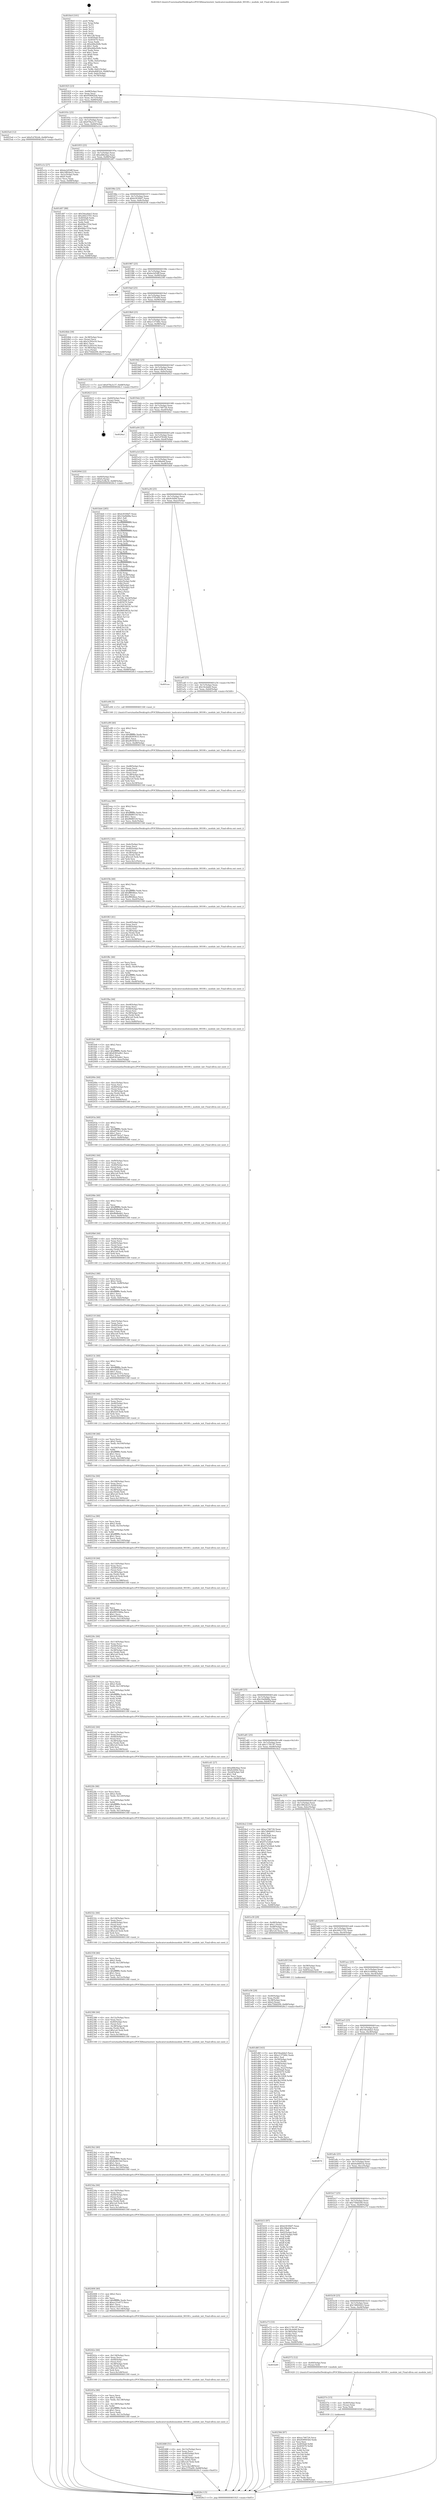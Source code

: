 digraph "0x4018c0" {
  label = "0x4018c0 (/mnt/c/Users/mathe/Desktop/tcc/POCII/binaries/extr_hashcatsrcmodulesmodule_00100.c_module_init_Final-ollvm.out::main(0))"
  labelloc = "t"
  node[shape=record]

  Entry [label="",width=0.3,height=0.3,shape=circle,fillcolor=black,style=filled]
  "0x401925" [label="{
     0x401925 [23]\l
     | [instrs]\l
     &nbsp;&nbsp;0x401925 \<+3\>: mov -0x68(%rbp),%eax\l
     &nbsp;&nbsp;0x401928 \<+2\>: mov %eax,%ecx\l
     &nbsp;&nbsp;0x40192a \<+6\>: sub $0x958945b4,%ecx\l
     &nbsp;&nbsp;0x401930 \<+3\>: mov %eax,-0x7c(%rbp)\l
     &nbsp;&nbsp;0x401933 \<+3\>: mov %ecx,-0x80(%rbp)\l
     &nbsp;&nbsp;0x401936 \<+6\>: je 00000000004025e4 \<main+0xd24\>\l
  }"]
  "0x4025e4" [label="{
     0x4025e4 [12]\l
     | [instrs]\l
     &nbsp;&nbsp;0x4025e4 \<+7\>: movl $0xf1d782d4,-0x68(%rbp)\l
     &nbsp;&nbsp;0x4025eb \<+5\>: jmp 00000000004026c3 \<main+0xe03\>\l
  }"]
  "0x40193c" [label="{
     0x40193c [25]\l
     | [instrs]\l
     &nbsp;&nbsp;0x40193c \<+5\>: jmp 0000000000401941 \<main+0x81\>\l
     &nbsp;&nbsp;0x401941 \<+3\>: mov -0x7c(%rbp),%eax\l
     &nbsp;&nbsp;0x401944 \<+5\>: sub $0x978a3c37,%eax\l
     &nbsp;&nbsp;0x401949 \<+6\>: mov %eax,-0x84(%rbp)\l
     &nbsp;&nbsp;0x40194f \<+6\>: je 0000000000401e1e \<main+0x55e\>\l
  }"]
  Exit [label="",width=0.3,height=0.3,shape=circle,fillcolor=black,style=filled,peripheries=2]
  "0x401e1e" [label="{
     0x401e1e [27]\l
     | [instrs]\l
     &nbsp;&nbsp;0x401e1e \<+5\>: mov $0xbe2d54ff,%eax\l
     &nbsp;&nbsp;0x401e23 \<+5\>: mov $0x1882de25,%ecx\l
     &nbsp;&nbsp;0x401e28 \<+3\>: mov -0x2c(%rbp),%edx\l
     &nbsp;&nbsp;0x401e2b \<+3\>: cmp $0x0,%edx\l
     &nbsp;&nbsp;0x401e2e \<+3\>: cmove %ecx,%eax\l
     &nbsp;&nbsp;0x401e31 \<+3\>: mov %eax,-0x68(%rbp)\l
     &nbsp;&nbsp;0x401e34 \<+5\>: jmp 00000000004026c3 \<main+0xe03\>\l
  }"]
  "0x401955" [label="{
     0x401955 [25]\l
     | [instrs]\l
     &nbsp;&nbsp;0x401955 \<+5\>: jmp 000000000040195a \<main+0x9a\>\l
     &nbsp;&nbsp;0x40195a \<+3\>: mov -0x7c(%rbp),%eax\l
     &nbsp;&nbsp;0x40195d \<+5\>: sub $0xafdbc6aa,%eax\l
     &nbsp;&nbsp;0x401962 \<+6\>: mov %eax,-0x88(%rbp)\l
     &nbsp;&nbsp;0x401968 \<+6\>: je 0000000000401d07 \<main+0x447\>\l
  }"]
  "0x40258d" [label="{
     0x40258d [87]\l
     | [instrs]\l
     &nbsp;&nbsp;0x40258d \<+5\>: mov $0xec746726,%ecx\l
     &nbsp;&nbsp;0x402592 \<+5\>: mov $0x958945b4,%edx\l
     &nbsp;&nbsp;0x402597 \<+2\>: xor %esi,%esi\l
     &nbsp;&nbsp;0x402599 \<+8\>: mov 0x4050a8,%r8d\l
     &nbsp;&nbsp;0x4025a1 \<+8\>: mov 0x405070,%r9d\l
     &nbsp;&nbsp;0x4025a9 \<+3\>: sub $0x1,%esi\l
     &nbsp;&nbsp;0x4025ac \<+3\>: mov %r8d,%r10d\l
     &nbsp;&nbsp;0x4025af \<+3\>: add %esi,%r10d\l
     &nbsp;&nbsp;0x4025b2 \<+4\>: imul %r10d,%r8d\l
     &nbsp;&nbsp;0x4025b6 \<+4\>: and $0x1,%r8d\l
     &nbsp;&nbsp;0x4025ba \<+4\>: cmp $0x0,%r8d\l
     &nbsp;&nbsp;0x4025be \<+4\>: sete %r11b\l
     &nbsp;&nbsp;0x4025c2 \<+4\>: cmp $0xa,%r9d\l
     &nbsp;&nbsp;0x4025c6 \<+3\>: setl %bl\l
     &nbsp;&nbsp;0x4025c9 \<+3\>: mov %r11b,%r14b\l
     &nbsp;&nbsp;0x4025cc \<+3\>: and %bl,%r14b\l
     &nbsp;&nbsp;0x4025cf \<+3\>: xor %bl,%r11b\l
     &nbsp;&nbsp;0x4025d2 \<+3\>: or %r11b,%r14b\l
     &nbsp;&nbsp;0x4025d5 \<+4\>: test $0x1,%r14b\l
     &nbsp;&nbsp;0x4025d9 \<+3\>: cmovne %edx,%ecx\l
     &nbsp;&nbsp;0x4025dc \<+3\>: mov %ecx,-0x68(%rbp)\l
     &nbsp;&nbsp;0x4025df \<+5\>: jmp 00000000004026c3 \<main+0xe03\>\l
  }"]
  "0x401d07" [label="{
     0x401d07 [88]\l
     | [instrs]\l
     &nbsp;&nbsp;0x401d07 \<+5\>: mov $0x54ea4da5,%eax\l
     &nbsp;&nbsp;0x401d0c \<+5\>: mov $0x26423701,%ecx\l
     &nbsp;&nbsp;0x401d11 \<+7\>: mov 0x4050a8,%edx\l
     &nbsp;&nbsp;0x401d18 \<+7\>: mov 0x405070,%esi\l
     &nbsp;&nbsp;0x401d1f \<+2\>: mov %edx,%edi\l
     &nbsp;&nbsp;0x401d21 \<+6\>: sub $0x84bc335d,%edi\l
     &nbsp;&nbsp;0x401d27 \<+3\>: sub $0x1,%edi\l
     &nbsp;&nbsp;0x401d2a \<+6\>: add $0x84bc335d,%edi\l
     &nbsp;&nbsp;0x401d30 \<+3\>: imul %edi,%edx\l
     &nbsp;&nbsp;0x401d33 \<+3\>: and $0x1,%edx\l
     &nbsp;&nbsp;0x401d36 \<+3\>: cmp $0x0,%edx\l
     &nbsp;&nbsp;0x401d39 \<+4\>: sete %r8b\l
     &nbsp;&nbsp;0x401d3d \<+3\>: cmp $0xa,%esi\l
     &nbsp;&nbsp;0x401d40 \<+4\>: setl %r9b\l
     &nbsp;&nbsp;0x401d44 \<+3\>: mov %r8b,%r10b\l
     &nbsp;&nbsp;0x401d47 \<+3\>: and %r9b,%r10b\l
     &nbsp;&nbsp;0x401d4a \<+3\>: xor %r9b,%r8b\l
     &nbsp;&nbsp;0x401d4d \<+3\>: or %r8b,%r10b\l
     &nbsp;&nbsp;0x401d50 \<+4\>: test $0x1,%r10b\l
     &nbsp;&nbsp;0x401d54 \<+3\>: cmovne %ecx,%eax\l
     &nbsp;&nbsp;0x401d57 \<+3\>: mov %eax,-0x68(%rbp)\l
     &nbsp;&nbsp;0x401d5a \<+5\>: jmp 00000000004026c3 \<main+0xe03\>\l
  }"]
  "0x40196e" [label="{
     0x40196e [25]\l
     | [instrs]\l
     &nbsp;&nbsp;0x40196e \<+5\>: jmp 0000000000401973 \<main+0xb3\>\l
     &nbsp;&nbsp;0x401973 \<+3\>: mov -0x7c(%rbp),%eax\l
     &nbsp;&nbsp;0x401976 \<+5\>: sub $0xb3030bf7,%eax\l
     &nbsp;&nbsp;0x40197b \<+6\>: mov %eax,-0x8c(%rbp)\l
     &nbsp;&nbsp;0x401981 \<+6\>: je 0000000000402638 \<main+0xd78\>\l
  }"]
  "0x40257e" [label="{
     0x40257e [15]\l
     | [instrs]\l
     &nbsp;&nbsp;0x40257e \<+4\>: mov -0x40(%rbp),%rax\l
     &nbsp;&nbsp;0x402582 \<+3\>: mov (%rax),%rax\l
     &nbsp;&nbsp;0x402585 \<+3\>: mov %rax,%rdi\l
     &nbsp;&nbsp;0x402588 \<+5\>: call 0000000000401030 \<free@plt\>\l
     | [calls]\l
     &nbsp;&nbsp;0x401030 \{1\} (unknown)\l
  }"]
  "0x402638" [label="{
     0x402638\l
  }", style=dashed]
  "0x401987" [label="{
     0x401987 [25]\l
     | [instrs]\l
     &nbsp;&nbsp;0x401987 \<+5\>: jmp 000000000040198c \<main+0xcc\>\l
     &nbsp;&nbsp;0x40198c \<+3\>: mov -0x7c(%rbp),%eax\l
     &nbsp;&nbsp;0x40198f \<+5\>: sub $0xbe2d54ff,%eax\l
     &nbsp;&nbsp;0x401994 \<+6\>: mov %eax,-0x90(%rbp)\l
     &nbsp;&nbsp;0x40199a \<+6\>: je 00000000004025f0 \<main+0xd30\>\l
  }"]
  "0x401b49" [label="{
     0x401b49\l
  }", style=dashed]
  "0x4025f0" [label="{
     0x4025f0\l
  }", style=dashed]
  "0x4019a0" [label="{
     0x4019a0 [25]\l
     | [instrs]\l
     &nbsp;&nbsp;0x4019a0 \<+5\>: jmp 00000000004019a5 \<main+0xe5\>\l
     &nbsp;&nbsp;0x4019a5 \<+3\>: mov -0x7c(%rbp),%eax\l
     &nbsp;&nbsp;0x4019a8 \<+5\>: sub $0xc57f5a09,%eax\l
     &nbsp;&nbsp;0x4019ad \<+6\>: mov %eax,-0x94(%rbp)\l
     &nbsp;&nbsp;0x4019b3 \<+6\>: je 00000000004024bb \<main+0xbfb\>\l
  }"]
  "0x402572" [label="{
     0x402572 [12]\l
     | [instrs]\l
     &nbsp;&nbsp;0x402572 \<+4\>: mov -0x40(%rbp),%rax\l
     &nbsp;&nbsp;0x402576 \<+3\>: mov (%rax),%rdi\l
     &nbsp;&nbsp;0x402579 \<+5\>: call 0000000000401420 \<module_init\>\l
     | [calls]\l
     &nbsp;&nbsp;0x401420 \{1\} (/mnt/c/Users/mathe/Desktop/tcc/POCII/binaries/extr_hashcatsrcmodulesmodule_00100.c_module_init_Final-ollvm.out::module_init)\l
  }"]
  "0x4024bb" [label="{
     0x4024bb [39]\l
     | [instrs]\l
     &nbsp;&nbsp;0x4024bb \<+4\>: mov -0x38(%rbp),%rax\l
     &nbsp;&nbsp;0x4024bf \<+2\>: mov (%rax),%ecx\l
     &nbsp;&nbsp;0x4024c1 \<+6\>: sub $0x3c292e16,%ecx\l
     &nbsp;&nbsp;0x4024c7 \<+3\>: add $0x1,%ecx\l
     &nbsp;&nbsp;0x4024ca \<+6\>: add $0x3c292e16,%ecx\l
     &nbsp;&nbsp;0x4024d0 \<+4\>: mov -0x38(%rbp),%rax\l
     &nbsp;&nbsp;0x4024d4 \<+2\>: mov %ecx,(%rax)\l
     &nbsp;&nbsp;0x4024d6 \<+7\>: movl $0x75fdd209,-0x68(%rbp)\l
     &nbsp;&nbsp;0x4024dd \<+5\>: jmp 00000000004026c3 \<main+0xe03\>\l
  }"]
  "0x4019b9" [label="{
     0x4019b9 [25]\l
     | [instrs]\l
     &nbsp;&nbsp;0x4019b9 \<+5\>: jmp 00000000004019be \<main+0xfe\>\l
     &nbsp;&nbsp;0x4019be \<+3\>: mov -0x7c(%rbp),%eax\l
     &nbsp;&nbsp;0x4019c1 \<+5\>: sub $0xe137540c,%eax\l
     &nbsp;&nbsp;0x4019c6 \<+6\>: mov %eax,-0x98(%rbp)\l
     &nbsp;&nbsp;0x4019cc \<+6\>: je 0000000000401e12 \<main+0x552\>\l
  }"]
  "0x402488" [label="{
     0x402488 [51]\l
     | [instrs]\l
     &nbsp;&nbsp;0x402488 \<+6\>: mov -0x13c(%rbp),%ecx\l
     &nbsp;&nbsp;0x40248e \<+3\>: imul %eax,%ecx\l
     &nbsp;&nbsp;0x402491 \<+4\>: mov -0x40(%rbp),%rsi\l
     &nbsp;&nbsp;0x402495 \<+3\>: mov (%rsi),%rsi\l
     &nbsp;&nbsp;0x402498 \<+4\>: mov -0x38(%rbp),%rdi\l
     &nbsp;&nbsp;0x40249c \<+3\>: movslq (%rdi),%rdi\l
     &nbsp;&nbsp;0x40249f \<+7\>: imul $0x1e0,%rdi,%rdi\l
     &nbsp;&nbsp;0x4024a6 \<+3\>: add %rdi,%rsi\l
     &nbsp;&nbsp;0x4024a9 \<+6\>: mov %ecx,0x1d8(%rsi)\l
     &nbsp;&nbsp;0x4024af \<+7\>: movl $0xc57f5a09,-0x68(%rbp)\l
     &nbsp;&nbsp;0x4024b6 \<+5\>: jmp 00000000004026c3 \<main+0xe03\>\l
  }"]
  "0x401e12" [label="{
     0x401e12 [12]\l
     | [instrs]\l
     &nbsp;&nbsp;0x401e12 \<+7\>: movl $0x978a3c37,-0x68(%rbp)\l
     &nbsp;&nbsp;0x401e19 \<+5\>: jmp 00000000004026c3 \<main+0xe03\>\l
  }"]
  "0x4019d2" [label="{
     0x4019d2 [25]\l
     | [instrs]\l
     &nbsp;&nbsp;0x4019d2 \<+5\>: jmp 00000000004019d7 \<main+0x117\>\l
     &nbsp;&nbsp;0x4019d7 \<+3\>: mov -0x7c(%rbp),%eax\l
     &nbsp;&nbsp;0x4019da \<+5\>: sub $0xe5cffa34,%eax\l
     &nbsp;&nbsp;0x4019df \<+6\>: mov %eax,-0x9c(%rbp)\l
     &nbsp;&nbsp;0x4019e5 \<+6\>: je 0000000000402623 \<main+0xd63\>\l
  }"]
  "0x40245a" [label="{
     0x40245a [46]\l
     | [instrs]\l
     &nbsp;&nbsp;0x40245a \<+2\>: xor %ecx,%ecx\l
     &nbsp;&nbsp;0x40245c \<+5\>: mov $0x2,%edx\l
     &nbsp;&nbsp;0x402461 \<+6\>: mov %edx,-0x138(%rbp)\l
     &nbsp;&nbsp;0x402467 \<+1\>: cltd\l
     &nbsp;&nbsp;0x402468 \<+7\>: mov -0x138(%rbp),%r8d\l
     &nbsp;&nbsp;0x40246f \<+3\>: idiv %r8d\l
     &nbsp;&nbsp;0x402472 \<+6\>: imul $0xfffffffe,%edx,%edx\l
     &nbsp;&nbsp;0x402478 \<+3\>: sub $0x1,%ecx\l
     &nbsp;&nbsp;0x40247b \<+2\>: sub %ecx,%edx\l
     &nbsp;&nbsp;0x40247d \<+6\>: mov %edx,-0x13c(%rbp)\l
     &nbsp;&nbsp;0x402483 \<+5\>: call 0000000000401160 \<next_i\>\l
     | [calls]\l
     &nbsp;&nbsp;0x401160 \{1\} (/mnt/c/Users/mathe/Desktop/tcc/POCII/binaries/extr_hashcatsrcmodulesmodule_00100.c_module_init_Final-ollvm.out::next_i)\l
  }"]
  "0x402623" [label="{
     0x402623 [21]\l
     | [instrs]\l
     &nbsp;&nbsp;0x402623 \<+4\>: mov -0x60(%rbp),%rax\l
     &nbsp;&nbsp;0x402627 \<+2\>: mov (%rax),%eax\l
     &nbsp;&nbsp;0x402629 \<+4\>: lea -0x28(%rbp),%rsp\l
     &nbsp;&nbsp;0x40262d \<+1\>: pop %rbx\l
     &nbsp;&nbsp;0x40262e \<+2\>: pop %r12\l
     &nbsp;&nbsp;0x402630 \<+2\>: pop %r13\l
     &nbsp;&nbsp;0x402632 \<+2\>: pop %r14\l
     &nbsp;&nbsp;0x402634 \<+2\>: pop %r15\l
     &nbsp;&nbsp;0x402636 \<+1\>: pop %rbp\l
     &nbsp;&nbsp;0x402637 \<+1\>: ret\l
  }"]
  "0x4019eb" [label="{
     0x4019eb [25]\l
     | [instrs]\l
     &nbsp;&nbsp;0x4019eb \<+5\>: jmp 00000000004019f0 \<main+0x130\>\l
     &nbsp;&nbsp;0x4019f0 \<+3\>: mov -0x7c(%rbp),%eax\l
     &nbsp;&nbsp;0x4019f3 \<+5\>: sub $0xec746726,%eax\l
     &nbsp;&nbsp;0x4019f8 \<+6\>: mov %eax,-0xa0(%rbp)\l
     &nbsp;&nbsp;0x4019fe \<+6\>: je 00000000004026a1 \<main+0xde1\>\l
  }"]
  "0x40242e" [label="{
     0x40242e [44]\l
     | [instrs]\l
     &nbsp;&nbsp;0x40242e \<+6\>: mov -0x134(%rbp),%ecx\l
     &nbsp;&nbsp;0x402434 \<+3\>: imul %eax,%ecx\l
     &nbsp;&nbsp;0x402437 \<+4\>: mov -0x40(%rbp),%rsi\l
     &nbsp;&nbsp;0x40243b \<+3\>: mov (%rsi),%rsi\l
     &nbsp;&nbsp;0x40243e \<+4\>: mov -0x38(%rbp),%rdi\l
     &nbsp;&nbsp;0x402442 \<+3\>: movslq (%rdi),%rdi\l
     &nbsp;&nbsp;0x402445 \<+7\>: imul $0x1e0,%rdi,%rdi\l
     &nbsp;&nbsp;0x40244c \<+3\>: add %rdi,%rsi\l
     &nbsp;&nbsp;0x40244f \<+6\>: mov %ecx,0x1d4(%rsi)\l
     &nbsp;&nbsp;0x402455 \<+5\>: call 0000000000401160 \<next_i\>\l
     | [calls]\l
     &nbsp;&nbsp;0x401160 \{1\} (/mnt/c/Users/mathe/Desktop/tcc/POCII/binaries/extr_hashcatsrcmodulesmodule_00100.c_module_init_Final-ollvm.out::next_i)\l
  }"]
  "0x4026a1" [label="{
     0x4026a1\l
  }", style=dashed]
  "0x401a04" [label="{
     0x401a04 [25]\l
     | [instrs]\l
     &nbsp;&nbsp;0x401a04 \<+5\>: jmp 0000000000401a09 \<main+0x149\>\l
     &nbsp;&nbsp;0x401a09 \<+3\>: mov -0x7c(%rbp),%eax\l
     &nbsp;&nbsp;0x401a0c \<+5\>: sub $0xf1d782d4,%eax\l
     &nbsp;&nbsp;0x401a11 \<+6\>: mov %eax,-0xa4(%rbp)\l
     &nbsp;&nbsp;0x401a17 \<+6\>: je 000000000040260d \<main+0xd4d\>\l
  }"]
  "0x402406" [label="{
     0x402406 [40]\l
     | [instrs]\l
     &nbsp;&nbsp;0x402406 \<+5\>: mov $0x2,%ecx\l
     &nbsp;&nbsp;0x40240b \<+1\>: cltd\l
     &nbsp;&nbsp;0x40240c \<+2\>: idiv %ecx\l
     &nbsp;&nbsp;0x40240e \<+6\>: imul $0xfffffffe,%edx,%ecx\l
     &nbsp;&nbsp;0x402414 \<+6\>: sub $0xec21e073,%ecx\l
     &nbsp;&nbsp;0x40241a \<+3\>: add $0x1,%ecx\l
     &nbsp;&nbsp;0x40241d \<+6\>: add $0xec21e073,%ecx\l
     &nbsp;&nbsp;0x402423 \<+6\>: mov %ecx,-0x134(%rbp)\l
     &nbsp;&nbsp;0x402429 \<+5\>: call 0000000000401160 \<next_i\>\l
     | [calls]\l
     &nbsp;&nbsp;0x401160 \{1\} (/mnt/c/Users/mathe/Desktop/tcc/POCII/binaries/extr_hashcatsrcmodulesmodule_00100.c_module_init_Final-ollvm.out::next_i)\l
  }"]
  "0x40260d" [label="{
     0x40260d [22]\l
     | [instrs]\l
     &nbsp;&nbsp;0x40260d \<+4\>: mov -0x60(%rbp),%rax\l
     &nbsp;&nbsp;0x402611 \<+6\>: movl $0x0,(%rax)\l
     &nbsp;&nbsp;0x402617 \<+7\>: movl $0xe5cffa34,-0x68(%rbp)\l
     &nbsp;&nbsp;0x40261e \<+5\>: jmp 00000000004026c3 \<main+0xe03\>\l
  }"]
  "0x401a1d" [label="{
     0x401a1d [25]\l
     | [instrs]\l
     &nbsp;&nbsp;0x401a1d \<+5\>: jmp 0000000000401a22 \<main+0x162\>\l
     &nbsp;&nbsp;0x401a22 \<+3\>: mov -0x7c(%rbp),%eax\l
     &nbsp;&nbsp;0x401a25 \<+5\>: sub $0x36be0d,%eax\l
     &nbsp;&nbsp;0x401a2a \<+6\>: mov %eax,-0xa8(%rbp)\l
     &nbsp;&nbsp;0x401a30 \<+6\>: je 0000000000401bb4 \<main+0x2f4\>\l
  }"]
  "0x4023da" [label="{
     0x4023da [44]\l
     | [instrs]\l
     &nbsp;&nbsp;0x4023da \<+6\>: mov -0x130(%rbp),%ecx\l
     &nbsp;&nbsp;0x4023e0 \<+3\>: imul %eax,%ecx\l
     &nbsp;&nbsp;0x4023e3 \<+4\>: mov -0x40(%rbp),%rsi\l
     &nbsp;&nbsp;0x4023e7 \<+3\>: mov (%rsi),%rsi\l
     &nbsp;&nbsp;0x4023ea \<+4\>: mov -0x38(%rbp),%rdi\l
     &nbsp;&nbsp;0x4023ee \<+3\>: movslq (%rdi),%rdi\l
     &nbsp;&nbsp;0x4023f1 \<+7\>: imul $0x1e0,%rdi,%rdi\l
     &nbsp;&nbsp;0x4023f8 \<+3\>: add %rdi,%rsi\l
     &nbsp;&nbsp;0x4023fb \<+6\>: mov %ecx,0x1d0(%rsi)\l
     &nbsp;&nbsp;0x402401 \<+5\>: call 0000000000401160 \<next_i\>\l
     | [calls]\l
     &nbsp;&nbsp;0x401160 \{1\} (/mnt/c/Users/mathe/Desktop/tcc/POCII/binaries/extr_hashcatsrcmodulesmodule_00100.c_module_init_Final-ollvm.out::next_i)\l
  }"]
  "0x401bb4" [label="{
     0x401bb4 [285]\l
     | [instrs]\l
     &nbsp;&nbsp;0x401bb4 \<+5\>: mov $0xb3030bf7,%eax\l
     &nbsp;&nbsp;0x401bb9 \<+5\>: mov $0x10a0b68a,%ecx\l
     &nbsp;&nbsp;0x401bbe \<+2\>: mov $0x1,%dl\l
     &nbsp;&nbsp;0x401bc0 \<+3\>: mov %rsp,%rsi\l
     &nbsp;&nbsp;0x401bc3 \<+4\>: add $0xfffffffffffffff0,%rsi\l
     &nbsp;&nbsp;0x401bc7 \<+3\>: mov %rsi,%rsp\l
     &nbsp;&nbsp;0x401bca \<+4\>: mov %rsi,-0x60(%rbp)\l
     &nbsp;&nbsp;0x401bce \<+3\>: mov %rsp,%rsi\l
     &nbsp;&nbsp;0x401bd1 \<+4\>: add $0xfffffffffffffff0,%rsi\l
     &nbsp;&nbsp;0x401bd5 \<+3\>: mov %rsi,%rsp\l
     &nbsp;&nbsp;0x401bd8 \<+3\>: mov %rsp,%rdi\l
     &nbsp;&nbsp;0x401bdb \<+4\>: add $0xfffffffffffffff0,%rdi\l
     &nbsp;&nbsp;0x401bdf \<+3\>: mov %rdi,%rsp\l
     &nbsp;&nbsp;0x401be2 \<+4\>: mov %rdi,-0x58(%rbp)\l
     &nbsp;&nbsp;0x401be6 \<+3\>: mov %rsp,%rdi\l
     &nbsp;&nbsp;0x401be9 \<+4\>: add $0xfffffffffffffff0,%rdi\l
     &nbsp;&nbsp;0x401bed \<+3\>: mov %rdi,%rsp\l
     &nbsp;&nbsp;0x401bf0 \<+4\>: mov %rdi,-0x50(%rbp)\l
     &nbsp;&nbsp;0x401bf4 \<+3\>: mov %rsp,%rdi\l
     &nbsp;&nbsp;0x401bf7 \<+4\>: add $0xfffffffffffffff0,%rdi\l
     &nbsp;&nbsp;0x401bfb \<+3\>: mov %rdi,%rsp\l
     &nbsp;&nbsp;0x401bfe \<+4\>: mov %rdi,-0x48(%rbp)\l
     &nbsp;&nbsp;0x401c02 \<+3\>: mov %rsp,%rdi\l
     &nbsp;&nbsp;0x401c05 \<+4\>: add $0xfffffffffffffff0,%rdi\l
     &nbsp;&nbsp;0x401c09 \<+3\>: mov %rdi,%rsp\l
     &nbsp;&nbsp;0x401c0c \<+4\>: mov %rdi,-0x40(%rbp)\l
     &nbsp;&nbsp;0x401c10 \<+3\>: mov %rsp,%rdi\l
     &nbsp;&nbsp;0x401c13 \<+4\>: add $0xfffffffffffffff0,%rdi\l
     &nbsp;&nbsp;0x401c17 \<+3\>: mov %rdi,%rsp\l
     &nbsp;&nbsp;0x401c1a \<+4\>: mov %rdi,-0x38(%rbp)\l
     &nbsp;&nbsp;0x401c1e \<+4\>: mov -0x60(%rbp),%rdi\l
     &nbsp;&nbsp;0x401c22 \<+6\>: movl $0x0,(%rdi)\l
     &nbsp;&nbsp;0x401c28 \<+4\>: mov -0x6c(%rbp),%r8d\l
     &nbsp;&nbsp;0x401c2c \<+3\>: mov %r8d,(%rsi)\l
     &nbsp;&nbsp;0x401c2f \<+4\>: mov -0x58(%rbp),%rdi\l
     &nbsp;&nbsp;0x401c33 \<+4\>: mov -0x78(%rbp),%r9\l
     &nbsp;&nbsp;0x401c37 \<+3\>: mov %r9,(%rdi)\l
     &nbsp;&nbsp;0x401c3a \<+3\>: cmpl $0x2,(%rsi)\l
     &nbsp;&nbsp;0x401c3d \<+4\>: setne %r10b\l
     &nbsp;&nbsp;0x401c41 \<+4\>: and $0x1,%r10b\l
     &nbsp;&nbsp;0x401c45 \<+4\>: mov %r10b,-0x2d(%rbp)\l
     &nbsp;&nbsp;0x401c49 \<+8\>: mov 0x4050a8,%r11d\l
     &nbsp;&nbsp;0x401c51 \<+7\>: mov 0x405070,%ebx\l
     &nbsp;&nbsp;0x401c58 \<+3\>: mov %r11d,%r14d\l
     &nbsp;&nbsp;0x401c5b \<+7\>: add $0x9691661b,%r14d\l
     &nbsp;&nbsp;0x401c62 \<+4\>: sub $0x1,%r14d\l
     &nbsp;&nbsp;0x401c66 \<+7\>: sub $0x9691661b,%r14d\l
     &nbsp;&nbsp;0x401c6d \<+4\>: imul %r14d,%r11d\l
     &nbsp;&nbsp;0x401c71 \<+4\>: and $0x1,%r11d\l
     &nbsp;&nbsp;0x401c75 \<+4\>: cmp $0x0,%r11d\l
     &nbsp;&nbsp;0x401c79 \<+4\>: sete %r10b\l
     &nbsp;&nbsp;0x401c7d \<+3\>: cmp $0xa,%ebx\l
     &nbsp;&nbsp;0x401c80 \<+4\>: setl %r15b\l
     &nbsp;&nbsp;0x401c84 \<+3\>: mov %r10b,%r12b\l
     &nbsp;&nbsp;0x401c87 \<+4\>: xor $0xff,%r12b\l
     &nbsp;&nbsp;0x401c8b \<+3\>: mov %r15b,%r13b\l
     &nbsp;&nbsp;0x401c8e \<+4\>: xor $0xff,%r13b\l
     &nbsp;&nbsp;0x401c92 \<+3\>: xor $0x1,%dl\l
     &nbsp;&nbsp;0x401c95 \<+3\>: mov %r12b,%sil\l
     &nbsp;&nbsp;0x401c98 \<+4\>: and $0xff,%sil\l
     &nbsp;&nbsp;0x401c9c \<+3\>: and %dl,%r10b\l
     &nbsp;&nbsp;0x401c9f \<+3\>: mov %r13b,%dil\l
     &nbsp;&nbsp;0x401ca2 \<+4\>: and $0xff,%dil\l
     &nbsp;&nbsp;0x401ca6 \<+3\>: and %dl,%r15b\l
     &nbsp;&nbsp;0x401ca9 \<+3\>: or %r10b,%sil\l
     &nbsp;&nbsp;0x401cac \<+3\>: or %r15b,%dil\l
     &nbsp;&nbsp;0x401caf \<+3\>: xor %dil,%sil\l
     &nbsp;&nbsp;0x401cb2 \<+3\>: or %r13b,%r12b\l
     &nbsp;&nbsp;0x401cb5 \<+4\>: xor $0xff,%r12b\l
     &nbsp;&nbsp;0x401cb9 \<+3\>: or $0x1,%dl\l
     &nbsp;&nbsp;0x401cbc \<+3\>: and %dl,%r12b\l
     &nbsp;&nbsp;0x401cbf \<+3\>: or %r12b,%sil\l
     &nbsp;&nbsp;0x401cc2 \<+4\>: test $0x1,%sil\l
     &nbsp;&nbsp;0x401cc6 \<+3\>: cmovne %ecx,%eax\l
     &nbsp;&nbsp;0x401cc9 \<+3\>: mov %eax,-0x68(%rbp)\l
     &nbsp;&nbsp;0x401ccc \<+5\>: jmp 00000000004026c3 \<main+0xe03\>\l
  }"]
  "0x401a36" [label="{
     0x401a36 [25]\l
     | [instrs]\l
     &nbsp;&nbsp;0x401a36 \<+5\>: jmp 0000000000401a3b \<main+0x17b\>\l
     &nbsp;&nbsp;0x401a3b \<+3\>: mov -0x7c(%rbp),%eax\l
     &nbsp;&nbsp;0x401a3e \<+5\>: sub $0x9c449d,%eax\l
     &nbsp;&nbsp;0x401a43 \<+6\>: mov %eax,-0xac(%rbp)\l
     &nbsp;&nbsp;0x401a49 \<+6\>: je 0000000000401cec \<main+0x42c\>\l
  }"]
  "0x4023b2" [label="{
     0x4023b2 [40]\l
     | [instrs]\l
     &nbsp;&nbsp;0x4023b2 \<+5\>: mov $0x2,%ecx\l
     &nbsp;&nbsp;0x4023b7 \<+1\>: cltd\l
     &nbsp;&nbsp;0x4023b8 \<+2\>: idiv %ecx\l
     &nbsp;&nbsp;0x4023ba \<+6\>: imul $0xfffffffe,%edx,%ecx\l
     &nbsp;&nbsp;0x4023c0 \<+6\>: sub $0x8e4b14ef,%ecx\l
     &nbsp;&nbsp;0x4023c6 \<+3\>: add $0x1,%ecx\l
     &nbsp;&nbsp;0x4023c9 \<+6\>: add $0x8e4b14ef,%ecx\l
     &nbsp;&nbsp;0x4023cf \<+6\>: mov %ecx,-0x130(%rbp)\l
     &nbsp;&nbsp;0x4023d5 \<+5\>: call 0000000000401160 \<next_i\>\l
     | [calls]\l
     &nbsp;&nbsp;0x401160 \{1\} (/mnt/c/Users/mathe/Desktop/tcc/POCII/binaries/extr_hashcatsrcmodulesmodule_00100.c_module_init_Final-ollvm.out::next_i)\l
  }"]
  "0x401cec" [label="{
     0x401cec\l
  }", style=dashed]
  "0x401a4f" [label="{
     0x401a4f [25]\l
     | [instrs]\l
     &nbsp;&nbsp;0x401a4f \<+5\>: jmp 0000000000401a54 \<main+0x194\>\l
     &nbsp;&nbsp;0x401a54 \<+3\>: mov -0x7c(%rbp),%eax\l
     &nbsp;&nbsp;0x401a57 \<+5\>: sub $0x16cdab6,%eax\l
     &nbsp;&nbsp;0x401a5c \<+6\>: mov %eax,-0xb0(%rbp)\l
     &nbsp;&nbsp;0x401a62 \<+6\>: je 0000000000401e94 \<main+0x5d4\>\l
  }"]
  "0x402386" [label="{
     0x402386 [44]\l
     | [instrs]\l
     &nbsp;&nbsp;0x402386 \<+6\>: mov -0x12c(%rbp),%ecx\l
     &nbsp;&nbsp;0x40238c \<+3\>: imul %eax,%ecx\l
     &nbsp;&nbsp;0x40238f \<+4\>: mov -0x40(%rbp),%rsi\l
     &nbsp;&nbsp;0x402393 \<+3\>: mov (%rsi),%rsi\l
     &nbsp;&nbsp;0x402396 \<+4\>: mov -0x38(%rbp),%rdi\l
     &nbsp;&nbsp;0x40239a \<+3\>: movslq (%rdi),%rdi\l
     &nbsp;&nbsp;0x40239d \<+7\>: imul $0x1e0,%rdi,%rdi\l
     &nbsp;&nbsp;0x4023a4 \<+3\>: add %rdi,%rsi\l
     &nbsp;&nbsp;0x4023a7 \<+6\>: mov %ecx,0x198(%rsi)\l
     &nbsp;&nbsp;0x4023ad \<+5\>: call 0000000000401160 \<next_i\>\l
     | [calls]\l
     &nbsp;&nbsp;0x401160 \{1\} (/mnt/c/Users/mathe/Desktop/tcc/POCII/binaries/extr_hashcatsrcmodulesmodule_00100.c_module_init_Final-ollvm.out::next_i)\l
  }"]
  "0x401e94" [label="{
     0x401e94 [5]\l
     | [instrs]\l
     &nbsp;&nbsp;0x401e94 \<+5\>: call 0000000000401160 \<next_i\>\l
     | [calls]\l
     &nbsp;&nbsp;0x401160 \{1\} (/mnt/c/Users/mathe/Desktop/tcc/POCII/binaries/extr_hashcatsrcmodulesmodule_00100.c_module_init_Final-ollvm.out::next_i)\l
  }"]
  "0x401a68" [label="{
     0x401a68 [25]\l
     | [instrs]\l
     &nbsp;&nbsp;0x401a68 \<+5\>: jmp 0000000000401a6d \<main+0x1ad\>\l
     &nbsp;&nbsp;0x401a6d \<+3\>: mov -0x7c(%rbp),%eax\l
     &nbsp;&nbsp;0x401a70 \<+5\>: sub $0x10a0b68a,%eax\l
     &nbsp;&nbsp;0x401a75 \<+6\>: mov %eax,-0xb4(%rbp)\l
     &nbsp;&nbsp;0x401a7b \<+6\>: je 0000000000401cd1 \<main+0x411\>\l
  }"]
  "0x402358" [label="{
     0x402358 [46]\l
     | [instrs]\l
     &nbsp;&nbsp;0x402358 \<+2\>: xor %ecx,%ecx\l
     &nbsp;&nbsp;0x40235a \<+5\>: mov $0x2,%edx\l
     &nbsp;&nbsp;0x40235f \<+6\>: mov %edx,-0x128(%rbp)\l
     &nbsp;&nbsp;0x402365 \<+1\>: cltd\l
     &nbsp;&nbsp;0x402366 \<+7\>: mov -0x128(%rbp),%r8d\l
     &nbsp;&nbsp;0x40236d \<+3\>: idiv %r8d\l
     &nbsp;&nbsp;0x402370 \<+6\>: imul $0xfffffffe,%edx,%edx\l
     &nbsp;&nbsp;0x402376 \<+3\>: sub $0x1,%ecx\l
     &nbsp;&nbsp;0x402379 \<+2\>: sub %ecx,%edx\l
     &nbsp;&nbsp;0x40237b \<+6\>: mov %edx,-0x12c(%rbp)\l
     &nbsp;&nbsp;0x402381 \<+5\>: call 0000000000401160 \<next_i\>\l
     | [calls]\l
     &nbsp;&nbsp;0x401160 \{1\} (/mnt/c/Users/mathe/Desktop/tcc/POCII/binaries/extr_hashcatsrcmodulesmodule_00100.c_module_init_Final-ollvm.out::next_i)\l
  }"]
  "0x401cd1" [label="{
     0x401cd1 [27]\l
     | [instrs]\l
     &nbsp;&nbsp;0x401cd1 \<+5\>: mov $0xafdbc6aa,%eax\l
     &nbsp;&nbsp;0x401cd6 \<+5\>: mov $0x9c449d,%ecx\l
     &nbsp;&nbsp;0x401cdb \<+3\>: mov -0x2d(%rbp),%dl\l
     &nbsp;&nbsp;0x401cde \<+3\>: test $0x1,%dl\l
     &nbsp;&nbsp;0x401ce1 \<+3\>: cmovne %ecx,%eax\l
     &nbsp;&nbsp;0x401ce4 \<+3\>: mov %eax,-0x68(%rbp)\l
     &nbsp;&nbsp;0x401ce7 \<+5\>: jmp 00000000004026c3 \<main+0xe03\>\l
  }"]
  "0x401a81" [label="{
     0x401a81 [25]\l
     | [instrs]\l
     &nbsp;&nbsp;0x401a81 \<+5\>: jmp 0000000000401a86 \<main+0x1c6\>\l
     &nbsp;&nbsp;0x401a86 \<+3\>: mov -0x7c(%rbp),%eax\l
     &nbsp;&nbsp;0x401a89 \<+5\>: sub $0x117813f7,%eax\l
     &nbsp;&nbsp;0x401a8e \<+6\>: mov %eax,-0xb8(%rbp)\l
     &nbsp;&nbsp;0x401a94 \<+6\>: je 00000000004024e2 \<main+0xc22\>\l
  }"]
  "0x40232c" [label="{
     0x40232c [44]\l
     | [instrs]\l
     &nbsp;&nbsp;0x40232c \<+6\>: mov -0x124(%rbp),%ecx\l
     &nbsp;&nbsp;0x402332 \<+3\>: imul %eax,%ecx\l
     &nbsp;&nbsp;0x402335 \<+4\>: mov -0x40(%rbp),%rsi\l
     &nbsp;&nbsp;0x402339 \<+3\>: mov (%rsi),%rsi\l
     &nbsp;&nbsp;0x40233c \<+4\>: mov -0x38(%rbp),%rdi\l
     &nbsp;&nbsp;0x402340 \<+3\>: movslq (%rdi),%rdi\l
     &nbsp;&nbsp;0x402343 \<+7\>: imul $0x1e0,%rdi,%rdi\l
     &nbsp;&nbsp;0x40234a \<+3\>: add %rdi,%rsi\l
     &nbsp;&nbsp;0x40234d \<+6\>: mov %ecx,0x194(%rsi)\l
     &nbsp;&nbsp;0x402353 \<+5\>: call 0000000000401160 \<next_i\>\l
     | [calls]\l
     &nbsp;&nbsp;0x401160 \{1\} (/mnt/c/Users/mathe/Desktop/tcc/POCII/binaries/extr_hashcatsrcmodulesmodule_00100.c_module_init_Final-ollvm.out::next_i)\l
  }"]
  "0x4024e2" [label="{
     0x4024e2 [144]\l
     | [instrs]\l
     &nbsp;&nbsp;0x4024e2 \<+5\>: mov $0xec746726,%eax\l
     &nbsp;&nbsp;0x4024e7 \<+5\>: mov $0x7d664443,%ecx\l
     &nbsp;&nbsp;0x4024ec \<+2\>: mov $0x1,%dl\l
     &nbsp;&nbsp;0x4024ee \<+7\>: mov 0x4050a8,%esi\l
     &nbsp;&nbsp;0x4024f5 \<+7\>: mov 0x405070,%edi\l
     &nbsp;&nbsp;0x4024fc \<+3\>: mov %esi,%r8d\l
     &nbsp;&nbsp;0x4024ff \<+7\>: add $0x97e526e6,%r8d\l
     &nbsp;&nbsp;0x402506 \<+4\>: sub $0x1,%r8d\l
     &nbsp;&nbsp;0x40250a \<+7\>: sub $0x97e526e6,%r8d\l
     &nbsp;&nbsp;0x402511 \<+4\>: imul %r8d,%esi\l
     &nbsp;&nbsp;0x402515 \<+3\>: and $0x1,%esi\l
     &nbsp;&nbsp;0x402518 \<+3\>: cmp $0x0,%esi\l
     &nbsp;&nbsp;0x40251b \<+4\>: sete %r9b\l
     &nbsp;&nbsp;0x40251f \<+3\>: cmp $0xa,%edi\l
     &nbsp;&nbsp;0x402522 \<+4\>: setl %r10b\l
     &nbsp;&nbsp;0x402526 \<+3\>: mov %r9b,%r11b\l
     &nbsp;&nbsp;0x402529 \<+4\>: xor $0xff,%r11b\l
     &nbsp;&nbsp;0x40252d \<+3\>: mov %r10b,%bl\l
     &nbsp;&nbsp;0x402530 \<+3\>: xor $0xff,%bl\l
     &nbsp;&nbsp;0x402533 \<+3\>: xor $0x1,%dl\l
     &nbsp;&nbsp;0x402536 \<+3\>: mov %r11b,%r14b\l
     &nbsp;&nbsp;0x402539 \<+4\>: and $0xff,%r14b\l
     &nbsp;&nbsp;0x40253d \<+3\>: and %dl,%r9b\l
     &nbsp;&nbsp;0x402540 \<+3\>: mov %bl,%r15b\l
     &nbsp;&nbsp;0x402543 \<+4\>: and $0xff,%r15b\l
     &nbsp;&nbsp;0x402547 \<+3\>: and %dl,%r10b\l
     &nbsp;&nbsp;0x40254a \<+3\>: or %r9b,%r14b\l
     &nbsp;&nbsp;0x40254d \<+3\>: or %r10b,%r15b\l
     &nbsp;&nbsp;0x402550 \<+3\>: xor %r15b,%r14b\l
     &nbsp;&nbsp;0x402553 \<+3\>: or %bl,%r11b\l
     &nbsp;&nbsp;0x402556 \<+4\>: xor $0xff,%r11b\l
     &nbsp;&nbsp;0x40255a \<+3\>: or $0x1,%dl\l
     &nbsp;&nbsp;0x40255d \<+3\>: and %dl,%r11b\l
     &nbsp;&nbsp;0x402560 \<+3\>: or %r11b,%r14b\l
     &nbsp;&nbsp;0x402563 \<+4\>: test $0x1,%r14b\l
     &nbsp;&nbsp;0x402567 \<+3\>: cmovne %ecx,%eax\l
     &nbsp;&nbsp;0x40256a \<+3\>: mov %eax,-0x68(%rbp)\l
     &nbsp;&nbsp;0x40256d \<+5\>: jmp 00000000004026c3 \<main+0xe03\>\l
  }"]
  "0x401a9a" [label="{
     0x401a9a [25]\l
     | [instrs]\l
     &nbsp;&nbsp;0x401a9a \<+5\>: jmp 0000000000401a9f \<main+0x1df\>\l
     &nbsp;&nbsp;0x401a9f \<+3\>: mov -0x7c(%rbp),%eax\l
     &nbsp;&nbsp;0x401aa2 \<+5\>: sub $0x1882de25,%eax\l
     &nbsp;&nbsp;0x401aa7 \<+6\>: mov %eax,-0xbc(%rbp)\l
     &nbsp;&nbsp;0x401aad \<+6\>: je 0000000000401e39 \<main+0x579\>\l
  }"]
  "0x4022fe" [label="{
     0x4022fe [46]\l
     | [instrs]\l
     &nbsp;&nbsp;0x4022fe \<+2\>: xor %ecx,%ecx\l
     &nbsp;&nbsp;0x402300 \<+5\>: mov $0x2,%edx\l
     &nbsp;&nbsp;0x402305 \<+6\>: mov %edx,-0x120(%rbp)\l
     &nbsp;&nbsp;0x40230b \<+1\>: cltd\l
     &nbsp;&nbsp;0x40230c \<+7\>: mov -0x120(%rbp),%r8d\l
     &nbsp;&nbsp;0x402313 \<+3\>: idiv %r8d\l
     &nbsp;&nbsp;0x402316 \<+6\>: imul $0xfffffffe,%edx,%edx\l
     &nbsp;&nbsp;0x40231c \<+3\>: sub $0x1,%ecx\l
     &nbsp;&nbsp;0x40231f \<+2\>: sub %ecx,%edx\l
     &nbsp;&nbsp;0x402321 \<+6\>: mov %edx,-0x124(%rbp)\l
     &nbsp;&nbsp;0x402327 \<+5\>: call 0000000000401160 \<next_i\>\l
     | [calls]\l
     &nbsp;&nbsp;0x401160 \{1\} (/mnt/c/Users/mathe/Desktop/tcc/POCII/binaries/extr_hashcatsrcmodulesmodule_00100.c_module_init_Final-ollvm.out::next_i)\l
  }"]
  "0x401e39" [label="{
     0x401e39 [29]\l
     | [instrs]\l
     &nbsp;&nbsp;0x401e39 \<+4\>: mov -0x48(%rbp),%rax\l
     &nbsp;&nbsp;0x401e3d \<+6\>: movl $0x1,(%rax)\l
     &nbsp;&nbsp;0x401e43 \<+4\>: mov -0x48(%rbp),%rax\l
     &nbsp;&nbsp;0x401e47 \<+3\>: movslq (%rax),%rax\l
     &nbsp;&nbsp;0x401e4a \<+7\>: imul $0x1e0,%rax,%rdi\l
     &nbsp;&nbsp;0x401e51 \<+5\>: call 0000000000401050 \<malloc@plt\>\l
     | [calls]\l
     &nbsp;&nbsp;0x401050 \{1\} (unknown)\l
  }"]
  "0x401ab3" [label="{
     0x401ab3 [25]\l
     | [instrs]\l
     &nbsp;&nbsp;0x401ab3 \<+5\>: jmp 0000000000401ab8 \<main+0x1f8\>\l
     &nbsp;&nbsp;0x401ab8 \<+3\>: mov -0x7c(%rbp),%eax\l
     &nbsp;&nbsp;0x401abb \<+5\>: sub $0x26423701,%eax\l
     &nbsp;&nbsp;0x401ac0 \<+6\>: mov %eax,-0xc0(%rbp)\l
     &nbsp;&nbsp;0x401ac6 \<+6\>: je 0000000000401d5f \<main+0x49f\>\l
  }"]
  "0x4022d2" [label="{
     0x4022d2 [44]\l
     | [instrs]\l
     &nbsp;&nbsp;0x4022d2 \<+6\>: mov -0x11c(%rbp),%ecx\l
     &nbsp;&nbsp;0x4022d8 \<+3\>: imul %eax,%ecx\l
     &nbsp;&nbsp;0x4022db \<+4\>: mov -0x40(%rbp),%rsi\l
     &nbsp;&nbsp;0x4022df \<+3\>: mov (%rsi),%rsi\l
     &nbsp;&nbsp;0x4022e2 \<+4\>: mov -0x38(%rbp),%rdi\l
     &nbsp;&nbsp;0x4022e6 \<+3\>: movslq (%rdi),%rdi\l
     &nbsp;&nbsp;0x4022e9 \<+7\>: imul $0x1e0,%rdi,%rdi\l
     &nbsp;&nbsp;0x4022f0 \<+3\>: add %rdi,%rsi\l
     &nbsp;&nbsp;0x4022f3 \<+6\>: mov %ecx,0x190(%rsi)\l
     &nbsp;&nbsp;0x4022f9 \<+5\>: call 0000000000401160 \<next_i\>\l
     | [calls]\l
     &nbsp;&nbsp;0x401160 \{1\} (/mnt/c/Users/mathe/Desktop/tcc/POCII/binaries/extr_hashcatsrcmodulesmodule_00100.c_module_init_Final-ollvm.out::next_i)\l
  }"]
  "0x401d5f" [label="{
     0x401d5f [16]\l
     | [instrs]\l
     &nbsp;&nbsp;0x401d5f \<+4\>: mov -0x58(%rbp),%rax\l
     &nbsp;&nbsp;0x401d63 \<+3\>: mov (%rax),%rax\l
     &nbsp;&nbsp;0x401d66 \<+4\>: mov 0x8(%rax),%rdi\l
     &nbsp;&nbsp;0x401d6a \<+5\>: call 0000000000401060 \<atoi@plt\>\l
     | [calls]\l
     &nbsp;&nbsp;0x401060 \{1\} (unknown)\l
  }"]
  "0x401acc" [label="{
     0x401acc [25]\l
     | [instrs]\l
     &nbsp;&nbsp;0x401acc \<+5\>: jmp 0000000000401ad1 \<main+0x211\>\l
     &nbsp;&nbsp;0x401ad1 \<+3\>: mov -0x7c(%rbp),%eax\l
     &nbsp;&nbsp;0x401ad4 \<+5\>: sub $0x2cc649aa,%eax\l
     &nbsp;&nbsp;0x401ad9 \<+6\>: mov %eax,-0xc4(%rbp)\l
     &nbsp;&nbsp;0x401adf \<+6\>: je 00000000004025fc \<main+0xd3c\>\l
  }"]
  "0x402298" [label="{
     0x402298 [58]\l
     | [instrs]\l
     &nbsp;&nbsp;0x402298 \<+2\>: xor %ecx,%ecx\l
     &nbsp;&nbsp;0x40229a \<+5\>: mov $0x2,%edx\l
     &nbsp;&nbsp;0x40229f \<+6\>: mov %edx,-0x118(%rbp)\l
     &nbsp;&nbsp;0x4022a5 \<+1\>: cltd\l
     &nbsp;&nbsp;0x4022a6 \<+7\>: mov -0x118(%rbp),%r8d\l
     &nbsp;&nbsp;0x4022ad \<+3\>: idiv %r8d\l
     &nbsp;&nbsp;0x4022b0 \<+6\>: imul $0xfffffffe,%edx,%edx\l
     &nbsp;&nbsp;0x4022b6 \<+3\>: mov %ecx,%r9d\l
     &nbsp;&nbsp;0x4022b9 \<+3\>: sub %edx,%r9d\l
     &nbsp;&nbsp;0x4022bc \<+2\>: mov %ecx,%edx\l
     &nbsp;&nbsp;0x4022be \<+3\>: sub $0x1,%edx\l
     &nbsp;&nbsp;0x4022c1 \<+3\>: add %edx,%r9d\l
     &nbsp;&nbsp;0x4022c4 \<+3\>: sub %r9d,%ecx\l
     &nbsp;&nbsp;0x4022c7 \<+6\>: mov %ecx,-0x11c(%rbp)\l
     &nbsp;&nbsp;0x4022cd \<+5\>: call 0000000000401160 \<next_i\>\l
     | [calls]\l
     &nbsp;&nbsp;0x401160 \{1\} (/mnt/c/Users/mathe/Desktop/tcc/POCII/binaries/extr_hashcatsrcmodulesmodule_00100.c_module_init_Final-ollvm.out::next_i)\l
  }"]
  "0x4025fc" [label="{
     0x4025fc\l
  }", style=dashed]
  "0x401ae5" [label="{
     0x401ae5 [25]\l
     | [instrs]\l
     &nbsp;&nbsp;0x401ae5 \<+5\>: jmp 0000000000401aea \<main+0x22a\>\l
     &nbsp;&nbsp;0x401aea \<+3\>: mov -0x7c(%rbp),%eax\l
     &nbsp;&nbsp;0x401aed \<+5\>: sub $0x54ea4da5,%eax\l
     &nbsp;&nbsp;0x401af2 \<+6\>: mov %eax,-0xc8(%rbp)\l
     &nbsp;&nbsp;0x401af8 \<+6\>: je 0000000000402674 \<main+0xdb4\>\l
  }"]
  "0x40226c" [label="{
     0x40226c [44]\l
     | [instrs]\l
     &nbsp;&nbsp;0x40226c \<+6\>: mov -0x114(%rbp),%ecx\l
     &nbsp;&nbsp;0x402272 \<+3\>: imul %eax,%ecx\l
     &nbsp;&nbsp;0x402275 \<+4\>: mov -0x40(%rbp),%rsi\l
     &nbsp;&nbsp;0x402279 \<+3\>: mov (%rsi),%rsi\l
     &nbsp;&nbsp;0x40227c \<+4\>: mov -0x38(%rbp),%rdi\l
     &nbsp;&nbsp;0x402280 \<+3\>: movslq (%rdi),%rdi\l
     &nbsp;&nbsp;0x402283 \<+7\>: imul $0x1e0,%rdi,%rdi\l
     &nbsp;&nbsp;0x40228a \<+3\>: add %rdi,%rsi\l
     &nbsp;&nbsp;0x40228d \<+6\>: mov %ecx,0x18c(%rsi)\l
     &nbsp;&nbsp;0x402293 \<+5\>: call 0000000000401160 \<next_i\>\l
     | [calls]\l
     &nbsp;&nbsp;0x401160 \{1\} (/mnt/c/Users/mathe/Desktop/tcc/POCII/binaries/extr_hashcatsrcmodulesmodule_00100.c_module_init_Final-ollvm.out::next_i)\l
  }"]
  "0x402674" [label="{
     0x402674\l
  }", style=dashed]
  "0x401afe" [label="{
     0x401afe [25]\l
     | [instrs]\l
     &nbsp;&nbsp;0x401afe \<+5\>: jmp 0000000000401b03 \<main+0x243\>\l
     &nbsp;&nbsp;0x401b03 \<+3\>: mov -0x7c(%rbp),%eax\l
     &nbsp;&nbsp;0x401b06 \<+5\>: sub $0x6a4683cb,%eax\l
     &nbsp;&nbsp;0x401b0b \<+6\>: mov %eax,-0xcc(%rbp)\l
     &nbsp;&nbsp;0x401b11 \<+6\>: je 0000000000401b53 \<main+0x293\>\l
  }"]
  "0x402244" [label="{
     0x402244 [40]\l
     | [instrs]\l
     &nbsp;&nbsp;0x402244 \<+5\>: mov $0x2,%ecx\l
     &nbsp;&nbsp;0x402249 \<+1\>: cltd\l
     &nbsp;&nbsp;0x40224a \<+2\>: idiv %ecx\l
     &nbsp;&nbsp;0x40224c \<+6\>: imul $0xfffffffe,%edx,%ecx\l
     &nbsp;&nbsp;0x402252 \<+6\>: sub $0x9951060a,%ecx\l
     &nbsp;&nbsp;0x402258 \<+3\>: add $0x1,%ecx\l
     &nbsp;&nbsp;0x40225b \<+6\>: add $0x9951060a,%ecx\l
     &nbsp;&nbsp;0x402261 \<+6\>: mov %ecx,-0x114(%rbp)\l
     &nbsp;&nbsp;0x402267 \<+5\>: call 0000000000401160 \<next_i\>\l
     | [calls]\l
     &nbsp;&nbsp;0x401160 \{1\} (/mnt/c/Users/mathe/Desktop/tcc/POCII/binaries/extr_hashcatsrcmodulesmodule_00100.c_module_init_Final-ollvm.out::next_i)\l
  }"]
  "0x401b53" [label="{
     0x401b53 [97]\l
     | [instrs]\l
     &nbsp;&nbsp;0x401b53 \<+5\>: mov $0xb3030bf7,%eax\l
     &nbsp;&nbsp;0x401b58 \<+5\>: mov $0x36be0d,%ecx\l
     &nbsp;&nbsp;0x401b5d \<+2\>: mov $0x1,%dl\l
     &nbsp;&nbsp;0x401b5f \<+4\>: mov -0x62(%rbp),%sil\l
     &nbsp;&nbsp;0x401b63 \<+4\>: mov -0x61(%rbp),%dil\l
     &nbsp;&nbsp;0x401b67 \<+3\>: mov %sil,%r8b\l
     &nbsp;&nbsp;0x401b6a \<+4\>: xor $0xff,%r8b\l
     &nbsp;&nbsp;0x401b6e \<+3\>: mov %dil,%r9b\l
     &nbsp;&nbsp;0x401b71 \<+4\>: xor $0xff,%r9b\l
     &nbsp;&nbsp;0x401b75 \<+3\>: xor $0x0,%dl\l
     &nbsp;&nbsp;0x401b78 \<+3\>: mov %r8b,%r10b\l
     &nbsp;&nbsp;0x401b7b \<+4\>: and $0x0,%r10b\l
     &nbsp;&nbsp;0x401b7f \<+3\>: and %dl,%sil\l
     &nbsp;&nbsp;0x401b82 \<+3\>: mov %r9b,%r11b\l
     &nbsp;&nbsp;0x401b85 \<+4\>: and $0x0,%r11b\l
     &nbsp;&nbsp;0x401b89 \<+3\>: and %dl,%dil\l
     &nbsp;&nbsp;0x401b8c \<+3\>: or %sil,%r10b\l
     &nbsp;&nbsp;0x401b8f \<+3\>: or %dil,%r11b\l
     &nbsp;&nbsp;0x401b92 \<+3\>: xor %r11b,%r10b\l
     &nbsp;&nbsp;0x401b95 \<+3\>: or %r9b,%r8b\l
     &nbsp;&nbsp;0x401b98 \<+4\>: xor $0xff,%r8b\l
     &nbsp;&nbsp;0x401b9c \<+3\>: or $0x0,%dl\l
     &nbsp;&nbsp;0x401b9f \<+3\>: and %dl,%r8b\l
     &nbsp;&nbsp;0x401ba2 \<+3\>: or %r8b,%r10b\l
     &nbsp;&nbsp;0x401ba5 \<+4\>: test $0x1,%r10b\l
     &nbsp;&nbsp;0x401ba9 \<+3\>: cmovne %ecx,%eax\l
     &nbsp;&nbsp;0x401bac \<+3\>: mov %eax,-0x68(%rbp)\l
     &nbsp;&nbsp;0x401baf \<+5\>: jmp 00000000004026c3 \<main+0xe03\>\l
  }"]
  "0x401b17" [label="{
     0x401b17 [25]\l
     | [instrs]\l
     &nbsp;&nbsp;0x401b17 \<+5\>: jmp 0000000000401b1c \<main+0x25c\>\l
     &nbsp;&nbsp;0x401b1c \<+3\>: mov -0x7c(%rbp),%eax\l
     &nbsp;&nbsp;0x401b1f \<+5\>: sub $0x75fdd209,%eax\l
     &nbsp;&nbsp;0x401b24 \<+6\>: mov %eax,-0xd0(%rbp)\l
     &nbsp;&nbsp;0x401b2a \<+6\>: je 0000000000401e73 \<main+0x5b3\>\l
  }"]
  "0x4026c3" [label="{
     0x4026c3 [5]\l
     | [instrs]\l
     &nbsp;&nbsp;0x4026c3 \<+5\>: jmp 0000000000401925 \<main+0x65\>\l
  }"]
  "0x4018c0" [label="{
     0x4018c0 [101]\l
     | [instrs]\l
     &nbsp;&nbsp;0x4018c0 \<+1\>: push %rbp\l
     &nbsp;&nbsp;0x4018c1 \<+3\>: mov %rsp,%rbp\l
     &nbsp;&nbsp;0x4018c4 \<+2\>: push %r15\l
     &nbsp;&nbsp;0x4018c6 \<+2\>: push %r14\l
     &nbsp;&nbsp;0x4018c8 \<+2\>: push %r13\l
     &nbsp;&nbsp;0x4018ca \<+2\>: push %r12\l
     &nbsp;&nbsp;0x4018cc \<+1\>: push %rbx\l
     &nbsp;&nbsp;0x4018cd \<+7\>: sub $0x128,%rsp\l
     &nbsp;&nbsp;0x4018d4 \<+7\>: mov 0x4050a8,%eax\l
     &nbsp;&nbsp;0x4018db \<+7\>: mov 0x405070,%ecx\l
     &nbsp;&nbsp;0x4018e2 \<+2\>: mov %eax,%edx\l
     &nbsp;&nbsp;0x4018e4 \<+6\>: sub $0xeb8a2b4b,%edx\l
     &nbsp;&nbsp;0x4018ea \<+3\>: sub $0x1,%edx\l
     &nbsp;&nbsp;0x4018ed \<+6\>: add $0xeb8a2b4b,%edx\l
     &nbsp;&nbsp;0x4018f3 \<+3\>: imul %edx,%eax\l
     &nbsp;&nbsp;0x4018f6 \<+3\>: and $0x1,%eax\l
     &nbsp;&nbsp;0x4018f9 \<+3\>: cmp $0x0,%eax\l
     &nbsp;&nbsp;0x4018fc \<+4\>: sete %r8b\l
     &nbsp;&nbsp;0x401900 \<+4\>: and $0x1,%r8b\l
     &nbsp;&nbsp;0x401904 \<+4\>: mov %r8b,-0x62(%rbp)\l
     &nbsp;&nbsp;0x401908 \<+3\>: cmp $0xa,%ecx\l
     &nbsp;&nbsp;0x40190b \<+4\>: setl %r8b\l
     &nbsp;&nbsp;0x40190f \<+4\>: and $0x1,%r8b\l
     &nbsp;&nbsp;0x401913 \<+4\>: mov %r8b,-0x61(%rbp)\l
     &nbsp;&nbsp;0x401917 \<+7\>: movl $0x6a4683cb,-0x68(%rbp)\l
     &nbsp;&nbsp;0x40191e \<+3\>: mov %edi,-0x6c(%rbp)\l
     &nbsp;&nbsp;0x401921 \<+4\>: mov %rsi,-0x78(%rbp)\l
  }"]
  "0x402218" [label="{
     0x402218 [44]\l
     | [instrs]\l
     &nbsp;&nbsp;0x402218 \<+6\>: mov -0x110(%rbp),%ecx\l
     &nbsp;&nbsp;0x40221e \<+3\>: imul %eax,%ecx\l
     &nbsp;&nbsp;0x402221 \<+4\>: mov -0x40(%rbp),%rsi\l
     &nbsp;&nbsp;0x402225 \<+3\>: mov (%rsi),%rsi\l
     &nbsp;&nbsp;0x402228 \<+4\>: mov -0x38(%rbp),%rdi\l
     &nbsp;&nbsp;0x40222c \<+3\>: movslq (%rdi),%rdi\l
     &nbsp;&nbsp;0x40222f \<+7\>: imul $0x1e0,%rdi,%rdi\l
     &nbsp;&nbsp;0x402236 \<+3\>: add %rdi,%rsi\l
     &nbsp;&nbsp;0x402239 \<+6\>: mov %ecx,0x188(%rsi)\l
     &nbsp;&nbsp;0x40223f \<+5\>: call 0000000000401160 \<next_i\>\l
     | [calls]\l
     &nbsp;&nbsp;0x401160 \{1\} (/mnt/c/Users/mathe/Desktop/tcc/POCII/binaries/extr_hashcatsrcmodulesmodule_00100.c_module_init_Final-ollvm.out::next_i)\l
  }"]
  "0x401d6f" [label="{
     0x401d6f [163]\l
     | [instrs]\l
     &nbsp;&nbsp;0x401d6f \<+5\>: mov $0x54ea4da5,%ecx\l
     &nbsp;&nbsp;0x401d74 \<+5\>: mov $0xe137540c,%edx\l
     &nbsp;&nbsp;0x401d79 \<+3\>: mov $0x1,%sil\l
     &nbsp;&nbsp;0x401d7c \<+4\>: mov -0x50(%rbp),%rdi\l
     &nbsp;&nbsp;0x401d80 \<+2\>: mov %eax,(%rdi)\l
     &nbsp;&nbsp;0x401d82 \<+4\>: mov -0x50(%rbp),%rdi\l
     &nbsp;&nbsp;0x401d86 \<+2\>: mov (%rdi),%eax\l
     &nbsp;&nbsp;0x401d88 \<+3\>: mov %eax,-0x2c(%rbp)\l
     &nbsp;&nbsp;0x401d8b \<+7\>: mov 0x4050a8,%eax\l
     &nbsp;&nbsp;0x401d92 \<+8\>: mov 0x405070,%r8d\l
     &nbsp;&nbsp;0x401d9a \<+3\>: mov %eax,%r9d\l
     &nbsp;&nbsp;0x401d9d \<+7\>: add $0x3fe33f28,%r9d\l
     &nbsp;&nbsp;0x401da4 \<+4\>: sub $0x1,%r9d\l
     &nbsp;&nbsp;0x401da8 \<+7\>: sub $0x3fe33f28,%r9d\l
     &nbsp;&nbsp;0x401daf \<+4\>: imul %r9d,%eax\l
     &nbsp;&nbsp;0x401db3 \<+3\>: and $0x1,%eax\l
     &nbsp;&nbsp;0x401db6 \<+3\>: cmp $0x0,%eax\l
     &nbsp;&nbsp;0x401db9 \<+4\>: sete %r10b\l
     &nbsp;&nbsp;0x401dbd \<+4\>: cmp $0xa,%r8d\l
     &nbsp;&nbsp;0x401dc1 \<+4\>: setl %r11b\l
     &nbsp;&nbsp;0x401dc5 \<+3\>: mov %r10b,%bl\l
     &nbsp;&nbsp;0x401dc8 \<+3\>: xor $0xff,%bl\l
     &nbsp;&nbsp;0x401dcb \<+3\>: mov %r11b,%r14b\l
     &nbsp;&nbsp;0x401dce \<+4\>: xor $0xff,%r14b\l
     &nbsp;&nbsp;0x401dd2 \<+4\>: xor $0x0,%sil\l
     &nbsp;&nbsp;0x401dd6 \<+3\>: mov %bl,%r15b\l
     &nbsp;&nbsp;0x401dd9 \<+4\>: and $0x0,%r15b\l
     &nbsp;&nbsp;0x401ddd \<+3\>: and %sil,%r10b\l
     &nbsp;&nbsp;0x401de0 \<+3\>: mov %r14b,%r12b\l
     &nbsp;&nbsp;0x401de3 \<+4\>: and $0x0,%r12b\l
     &nbsp;&nbsp;0x401de7 \<+3\>: and %sil,%r11b\l
     &nbsp;&nbsp;0x401dea \<+3\>: or %r10b,%r15b\l
     &nbsp;&nbsp;0x401ded \<+3\>: or %r11b,%r12b\l
     &nbsp;&nbsp;0x401df0 \<+3\>: xor %r12b,%r15b\l
     &nbsp;&nbsp;0x401df3 \<+3\>: or %r14b,%bl\l
     &nbsp;&nbsp;0x401df6 \<+3\>: xor $0xff,%bl\l
     &nbsp;&nbsp;0x401df9 \<+4\>: or $0x0,%sil\l
     &nbsp;&nbsp;0x401dfd \<+3\>: and %sil,%bl\l
     &nbsp;&nbsp;0x401e00 \<+3\>: or %bl,%r15b\l
     &nbsp;&nbsp;0x401e03 \<+4\>: test $0x1,%r15b\l
     &nbsp;&nbsp;0x401e07 \<+3\>: cmovne %edx,%ecx\l
     &nbsp;&nbsp;0x401e0a \<+3\>: mov %ecx,-0x68(%rbp)\l
     &nbsp;&nbsp;0x401e0d \<+5\>: jmp 00000000004026c3 \<main+0xe03\>\l
  }"]
  "0x401e56" [label="{
     0x401e56 [29]\l
     | [instrs]\l
     &nbsp;&nbsp;0x401e56 \<+4\>: mov -0x40(%rbp),%rdi\l
     &nbsp;&nbsp;0x401e5a \<+3\>: mov %rax,(%rdi)\l
     &nbsp;&nbsp;0x401e5d \<+4\>: mov -0x38(%rbp),%rax\l
     &nbsp;&nbsp;0x401e61 \<+6\>: movl $0x0,(%rax)\l
     &nbsp;&nbsp;0x401e67 \<+7\>: movl $0x75fdd209,-0x68(%rbp)\l
     &nbsp;&nbsp;0x401e6e \<+5\>: jmp 00000000004026c3 \<main+0xe03\>\l
  }"]
  "0x4021ea" [label="{
     0x4021ea [46]\l
     | [instrs]\l
     &nbsp;&nbsp;0x4021ea \<+2\>: xor %ecx,%ecx\l
     &nbsp;&nbsp;0x4021ec \<+5\>: mov $0x2,%edx\l
     &nbsp;&nbsp;0x4021f1 \<+6\>: mov %edx,-0x10c(%rbp)\l
     &nbsp;&nbsp;0x4021f7 \<+1\>: cltd\l
     &nbsp;&nbsp;0x4021f8 \<+7\>: mov -0x10c(%rbp),%r8d\l
     &nbsp;&nbsp;0x4021ff \<+3\>: idiv %r8d\l
     &nbsp;&nbsp;0x402202 \<+6\>: imul $0xfffffffe,%edx,%edx\l
     &nbsp;&nbsp;0x402208 \<+3\>: sub $0x1,%ecx\l
     &nbsp;&nbsp;0x40220b \<+2\>: sub %ecx,%edx\l
     &nbsp;&nbsp;0x40220d \<+6\>: mov %edx,-0x110(%rbp)\l
     &nbsp;&nbsp;0x402213 \<+5\>: call 0000000000401160 \<next_i\>\l
     | [calls]\l
     &nbsp;&nbsp;0x401160 \{1\} (/mnt/c/Users/mathe/Desktop/tcc/POCII/binaries/extr_hashcatsrcmodulesmodule_00100.c_module_init_Final-ollvm.out::next_i)\l
  }"]
  "0x401e73" [label="{
     0x401e73 [33]\l
     | [instrs]\l
     &nbsp;&nbsp;0x401e73 \<+5\>: mov $0x117813f7,%eax\l
     &nbsp;&nbsp;0x401e78 \<+5\>: mov $0x16cdab6,%ecx\l
     &nbsp;&nbsp;0x401e7d \<+4\>: mov -0x38(%rbp),%rdx\l
     &nbsp;&nbsp;0x401e81 \<+2\>: mov (%rdx),%esi\l
     &nbsp;&nbsp;0x401e83 \<+4\>: mov -0x48(%rbp),%rdx\l
     &nbsp;&nbsp;0x401e87 \<+2\>: cmp (%rdx),%esi\l
     &nbsp;&nbsp;0x401e89 \<+3\>: cmovl %ecx,%eax\l
     &nbsp;&nbsp;0x401e8c \<+3\>: mov %eax,-0x68(%rbp)\l
     &nbsp;&nbsp;0x401e8f \<+5\>: jmp 00000000004026c3 \<main+0xe03\>\l
  }"]
  "0x401b30" [label="{
     0x401b30 [25]\l
     | [instrs]\l
     &nbsp;&nbsp;0x401b30 \<+5\>: jmp 0000000000401b35 \<main+0x275\>\l
     &nbsp;&nbsp;0x401b35 \<+3\>: mov -0x7c(%rbp),%eax\l
     &nbsp;&nbsp;0x401b38 \<+5\>: sub $0x7d664443,%eax\l
     &nbsp;&nbsp;0x401b3d \<+6\>: mov %eax,-0xd4(%rbp)\l
     &nbsp;&nbsp;0x401b43 \<+6\>: je 0000000000402572 \<main+0xcb2\>\l
  }"]
  "0x401e99" [label="{
     0x401e99 [40]\l
     | [instrs]\l
     &nbsp;&nbsp;0x401e99 \<+5\>: mov $0x2,%ecx\l
     &nbsp;&nbsp;0x401e9e \<+1\>: cltd\l
     &nbsp;&nbsp;0x401e9f \<+2\>: idiv %ecx\l
     &nbsp;&nbsp;0x401ea1 \<+6\>: imul $0xfffffffe,%edx,%ecx\l
     &nbsp;&nbsp;0x401ea7 \<+6\>: sub $0xd9365633,%ecx\l
     &nbsp;&nbsp;0x401ead \<+3\>: add $0x1,%ecx\l
     &nbsp;&nbsp;0x401eb0 \<+6\>: add $0xd9365633,%ecx\l
     &nbsp;&nbsp;0x401eb6 \<+6\>: mov %ecx,-0xd8(%rbp)\l
     &nbsp;&nbsp;0x401ebc \<+5\>: call 0000000000401160 \<next_i\>\l
     | [calls]\l
     &nbsp;&nbsp;0x401160 \{1\} (/mnt/c/Users/mathe/Desktop/tcc/POCII/binaries/extr_hashcatsrcmodulesmodule_00100.c_module_init_Final-ollvm.out::next_i)\l
  }"]
  "0x401ec1" [label="{
     0x401ec1 [41]\l
     | [instrs]\l
     &nbsp;&nbsp;0x401ec1 \<+6\>: mov -0xd8(%rbp),%ecx\l
     &nbsp;&nbsp;0x401ec7 \<+3\>: imul %eax,%ecx\l
     &nbsp;&nbsp;0x401eca \<+4\>: mov -0x40(%rbp),%rsi\l
     &nbsp;&nbsp;0x401ece \<+3\>: mov (%rsi),%rsi\l
     &nbsp;&nbsp;0x401ed1 \<+4\>: mov -0x38(%rbp),%rdi\l
     &nbsp;&nbsp;0x401ed5 \<+3\>: movslq (%rdi),%rdi\l
     &nbsp;&nbsp;0x401ed8 \<+7\>: imul $0x1e0,%rdi,%rdi\l
     &nbsp;&nbsp;0x401edf \<+3\>: add %rdi,%rsi\l
     &nbsp;&nbsp;0x401ee2 \<+3\>: mov %ecx,0x18(%rsi)\l
     &nbsp;&nbsp;0x401ee5 \<+5\>: call 0000000000401160 \<next_i\>\l
     | [calls]\l
     &nbsp;&nbsp;0x401160 \{1\} (/mnt/c/Users/mathe/Desktop/tcc/POCII/binaries/extr_hashcatsrcmodulesmodule_00100.c_module_init_Final-ollvm.out::next_i)\l
  }"]
  "0x401eea" [label="{
     0x401eea [40]\l
     | [instrs]\l
     &nbsp;&nbsp;0x401eea \<+5\>: mov $0x2,%ecx\l
     &nbsp;&nbsp;0x401eef \<+1\>: cltd\l
     &nbsp;&nbsp;0x401ef0 \<+2\>: idiv %ecx\l
     &nbsp;&nbsp;0x401ef2 \<+6\>: imul $0xfffffffe,%edx,%ecx\l
     &nbsp;&nbsp;0x401ef8 \<+6\>: add $0xf66f6518,%ecx\l
     &nbsp;&nbsp;0x401efe \<+3\>: add $0x1,%ecx\l
     &nbsp;&nbsp;0x401f01 \<+6\>: sub $0xf66f6518,%ecx\l
     &nbsp;&nbsp;0x401f07 \<+6\>: mov %ecx,-0xdc(%rbp)\l
     &nbsp;&nbsp;0x401f0d \<+5\>: call 0000000000401160 \<next_i\>\l
     | [calls]\l
     &nbsp;&nbsp;0x401160 \{1\} (/mnt/c/Users/mathe/Desktop/tcc/POCII/binaries/extr_hashcatsrcmodulesmodule_00100.c_module_init_Final-ollvm.out::next_i)\l
  }"]
  "0x401f12" [label="{
     0x401f12 [41]\l
     | [instrs]\l
     &nbsp;&nbsp;0x401f12 \<+6\>: mov -0xdc(%rbp),%ecx\l
     &nbsp;&nbsp;0x401f18 \<+3\>: imul %eax,%ecx\l
     &nbsp;&nbsp;0x401f1b \<+4\>: mov -0x40(%rbp),%rsi\l
     &nbsp;&nbsp;0x401f1f \<+3\>: mov (%rsi),%rsi\l
     &nbsp;&nbsp;0x401f22 \<+4\>: mov -0x38(%rbp),%rdi\l
     &nbsp;&nbsp;0x401f26 \<+3\>: movslq (%rdi),%rdi\l
     &nbsp;&nbsp;0x401f29 \<+7\>: imul $0x1e0,%rdi,%rdi\l
     &nbsp;&nbsp;0x401f30 \<+3\>: add %rdi,%rsi\l
     &nbsp;&nbsp;0x401f33 \<+3\>: mov %ecx,0x1c(%rsi)\l
     &nbsp;&nbsp;0x401f36 \<+5\>: call 0000000000401160 \<next_i\>\l
     | [calls]\l
     &nbsp;&nbsp;0x401160 \{1\} (/mnt/c/Users/mathe/Desktop/tcc/POCII/binaries/extr_hashcatsrcmodulesmodule_00100.c_module_init_Final-ollvm.out::next_i)\l
  }"]
  "0x401f3b" [label="{
     0x401f3b [40]\l
     | [instrs]\l
     &nbsp;&nbsp;0x401f3b \<+5\>: mov $0x2,%ecx\l
     &nbsp;&nbsp;0x401f40 \<+1\>: cltd\l
     &nbsp;&nbsp;0x401f41 \<+2\>: idiv %ecx\l
     &nbsp;&nbsp;0x401f43 \<+6\>: imul $0xfffffffe,%edx,%ecx\l
     &nbsp;&nbsp;0x401f49 \<+6\>: add $0xff80dbee,%ecx\l
     &nbsp;&nbsp;0x401f4f \<+3\>: add $0x1,%ecx\l
     &nbsp;&nbsp;0x401f52 \<+6\>: sub $0xff80dbee,%ecx\l
     &nbsp;&nbsp;0x401f58 \<+6\>: mov %ecx,-0xe0(%rbp)\l
     &nbsp;&nbsp;0x401f5e \<+5\>: call 0000000000401160 \<next_i\>\l
     | [calls]\l
     &nbsp;&nbsp;0x401160 \{1\} (/mnt/c/Users/mathe/Desktop/tcc/POCII/binaries/extr_hashcatsrcmodulesmodule_00100.c_module_init_Final-ollvm.out::next_i)\l
  }"]
  "0x401f63" [label="{
     0x401f63 [41]\l
     | [instrs]\l
     &nbsp;&nbsp;0x401f63 \<+6\>: mov -0xe0(%rbp),%ecx\l
     &nbsp;&nbsp;0x401f69 \<+3\>: imul %eax,%ecx\l
     &nbsp;&nbsp;0x401f6c \<+4\>: mov -0x40(%rbp),%rsi\l
     &nbsp;&nbsp;0x401f70 \<+3\>: mov (%rsi),%rsi\l
     &nbsp;&nbsp;0x401f73 \<+4\>: mov -0x38(%rbp),%rdi\l
     &nbsp;&nbsp;0x401f77 \<+3\>: movslq (%rdi),%rdi\l
     &nbsp;&nbsp;0x401f7a \<+7\>: imul $0x1e0,%rdi,%rdi\l
     &nbsp;&nbsp;0x401f81 \<+3\>: add %rdi,%rsi\l
     &nbsp;&nbsp;0x401f84 \<+3\>: mov %ecx,0x28(%rsi)\l
     &nbsp;&nbsp;0x401f87 \<+5\>: call 0000000000401160 \<next_i\>\l
     | [calls]\l
     &nbsp;&nbsp;0x401160 \{1\} (/mnt/c/Users/mathe/Desktop/tcc/POCII/binaries/extr_hashcatsrcmodulesmodule_00100.c_module_init_Final-ollvm.out::next_i)\l
  }"]
  "0x401f8c" [label="{
     0x401f8c [46]\l
     | [instrs]\l
     &nbsp;&nbsp;0x401f8c \<+2\>: xor %ecx,%ecx\l
     &nbsp;&nbsp;0x401f8e \<+5\>: mov $0x2,%edx\l
     &nbsp;&nbsp;0x401f93 \<+6\>: mov %edx,-0xe4(%rbp)\l
     &nbsp;&nbsp;0x401f99 \<+1\>: cltd\l
     &nbsp;&nbsp;0x401f9a \<+7\>: mov -0xe4(%rbp),%r8d\l
     &nbsp;&nbsp;0x401fa1 \<+3\>: idiv %r8d\l
     &nbsp;&nbsp;0x401fa4 \<+6\>: imul $0xfffffffe,%edx,%edx\l
     &nbsp;&nbsp;0x401faa \<+3\>: sub $0x1,%ecx\l
     &nbsp;&nbsp;0x401fad \<+2\>: sub %ecx,%edx\l
     &nbsp;&nbsp;0x401faf \<+6\>: mov %edx,-0xe8(%rbp)\l
     &nbsp;&nbsp;0x401fb5 \<+5\>: call 0000000000401160 \<next_i\>\l
     | [calls]\l
     &nbsp;&nbsp;0x401160 \{1\} (/mnt/c/Users/mathe/Desktop/tcc/POCII/binaries/extr_hashcatsrcmodulesmodule_00100.c_module_init_Final-ollvm.out::next_i)\l
  }"]
  "0x401fba" [label="{
     0x401fba [44]\l
     | [instrs]\l
     &nbsp;&nbsp;0x401fba \<+6\>: mov -0xe8(%rbp),%ecx\l
     &nbsp;&nbsp;0x401fc0 \<+3\>: imul %eax,%ecx\l
     &nbsp;&nbsp;0x401fc3 \<+4\>: mov -0x40(%rbp),%rsi\l
     &nbsp;&nbsp;0x401fc7 \<+3\>: mov (%rsi),%rsi\l
     &nbsp;&nbsp;0x401fca \<+4\>: mov -0x38(%rbp),%rdi\l
     &nbsp;&nbsp;0x401fce \<+3\>: movslq (%rdi),%rdi\l
     &nbsp;&nbsp;0x401fd1 \<+7\>: imul $0x1e0,%rdi,%rdi\l
     &nbsp;&nbsp;0x401fd8 \<+3\>: add %rdi,%rsi\l
     &nbsp;&nbsp;0x401fdb \<+6\>: mov %ecx,0x80(%rsi)\l
     &nbsp;&nbsp;0x401fe1 \<+5\>: call 0000000000401160 \<next_i\>\l
     | [calls]\l
     &nbsp;&nbsp;0x401160 \{1\} (/mnt/c/Users/mathe/Desktop/tcc/POCII/binaries/extr_hashcatsrcmodulesmodule_00100.c_module_init_Final-ollvm.out::next_i)\l
  }"]
  "0x401fe6" [label="{
     0x401fe6 [40]\l
     | [instrs]\l
     &nbsp;&nbsp;0x401fe6 \<+5\>: mov $0x2,%ecx\l
     &nbsp;&nbsp;0x401feb \<+1\>: cltd\l
     &nbsp;&nbsp;0x401fec \<+2\>: idiv %ecx\l
     &nbsp;&nbsp;0x401fee \<+6\>: imul $0xfffffffe,%edx,%ecx\l
     &nbsp;&nbsp;0x401ff4 \<+6\>: add $0x8383a4b1,%ecx\l
     &nbsp;&nbsp;0x401ffa \<+3\>: add $0x1,%ecx\l
     &nbsp;&nbsp;0x401ffd \<+6\>: sub $0x8383a4b1,%ecx\l
     &nbsp;&nbsp;0x402003 \<+6\>: mov %ecx,-0xec(%rbp)\l
     &nbsp;&nbsp;0x402009 \<+5\>: call 0000000000401160 \<next_i\>\l
     | [calls]\l
     &nbsp;&nbsp;0x401160 \{1\} (/mnt/c/Users/mathe/Desktop/tcc/POCII/binaries/extr_hashcatsrcmodulesmodule_00100.c_module_init_Final-ollvm.out::next_i)\l
  }"]
  "0x40200e" [label="{
     0x40200e [44]\l
     | [instrs]\l
     &nbsp;&nbsp;0x40200e \<+6\>: mov -0xec(%rbp),%ecx\l
     &nbsp;&nbsp;0x402014 \<+3\>: imul %eax,%ecx\l
     &nbsp;&nbsp;0x402017 \<+4\>: mov -0x40(%rbp),%rsi\l
     &nbsp;&nbsp;0x40201b \<+3\>: mov (%rsi),%rsi\l
     &nbsp;&nbsp;0x40201e \<+4\>: mov -0x38(%rbp),%rdi\l
     &nbsp;&nbsp;0x402022 \<+3\>: movslq (%rdi),%rdi\l
     &nbsp;&nbsp;0x402025 \<+7\>: imul $0x1e0,%rdi,%rdi\l
     &nbsp;&nbsp;0x40202c \<+3\>: add %rdi,%rsi\l
     &nbsp;&nbsp;0x40202f \<+6\>: mov %ecx,0x84(%rsi)\l
     &nbsp;&nbsp;0x402035 \<+5\>: call 0000000000401160 \<next_i\>\l
     | [calls]\l
     &nbsp;&nbsp;0x401160 \{1\} (/mnt/c/Users/mathe/Desktop/tcc/POCII/binaries/extr_hashcatsrcmodulesmodule_00100.c_module_init_Final-ollvm.out::next_i)\l
  }"]
  "0x40203a" [label="{
     0x40203a [40]\l
     | [instrs]\l
     &nbsp;&nbsp;0x40203a \<+5\>: mov $0x2,%ecx\l
     &nbsp;&nbsp;0x40203f \<+1\>: cltd\l
     &nbsp;&nbsp;0x402040 \<+2\>: idiv %ecx\l
     &nbsp;&nbsp;0x402042 \<+6\>: imul $0xfffffffe,%edx,%ecx\l
     &nbsp;&nbsp;0x402048 \<+6\>: sub $0xdf75b1a7,%ecx\l
     &nbsp;&nbsp;0x40204e \<+3\>: add $0x1,%ecx\l
     &nbsp;&nbsp;0x402051 \<+6\>: add $0xdf75b1a7,%ecx\l
     &nbsp;&nbsp;0x402057 \<+6\>: mov %ecx,-0xf0(%rbp)\l
     &nbsp;&nbsp;0x40205d \<+5\>: call 0000000000401160 \<next_i\>\l
     | [calls]\l
     &nbsp;&nbsp;0x401160 \{1\} (/mnt/c/Users/mathe/Desktop/tcc/POCII/binaries/extr_hashcatsrcmodulesmodule_00100.c_module_init_Final-ollvm.out::next_i)\l
  }"]
  "0x402062" [label="{
     0x402062 [44]\l
     | [instrs]\l
     &nbsp;&nbsp;0x402062 \<+6\>: mov -0xf0(%rbp),%ecx\l
     &nbsp;&nbsp;0x402068 \<+3\>: imul %eax,%ecx\l
     &nbsp;&nbsp;0x40206b \<+4\>: mov -0x40(%rbp),%rsi\l
     &nbsp;&nbsp;0x40206f \<+3\>: mov (%rsi),%rsi\l
     &nbsp;&nbsp;0x402072 \<+4\>: mov -0x38(%rbp),%rdi\l
     &nbsp;&nbsp;0x402076 \<+3\>: movslq (%rdi),%rdi\l
     &nbsp;&nbsp;0x402079 \<+7\>: imul $0x1e0,%rdi,%rdi\l
     &nbsp;&nbsp;0x402080 \<+3\>: add %rdi,%rsi\l
     &nbsp;&nbsp;0x402083 \<+6\>: mov %ecx,0x90(%rsi)\l
     &nbsp;&nbsp;0x402089 \<+5\>: call 0000000000401160 \<next_i\>\l
     | [calls]\l
     &nbsp;&nbsp;0x401160 \{1\} (/mnt/c/Users/mathe/Desktop/tcc/POCII/binaries/extr_hashcatsrcmodulesmodule_00100.c_module_init_Final-ollvm.out::next_i)\l
  }"]
  "0x40208e" [label="{
     0x40208e [40]\l
     | [instrs]\l
     &nbsp;&nbsp;0x40208e \<+5\>: mov $0x2,%ecx\l
     &nbsp;&nbsp;0x402093 \<+1\>: cltd\l
     &nbsp;&nbsp;0x402094 \<+2\>: idiv %ecx\l
     &nbsp;&nbsp;0x402096 \<+6\>: imul $0xfffffffe,%edx,%ecx\l
     &nbsp;&nbsp;0x40209c \<+6\>: add $0xf8d8e661,%ecx\l
     &nbsp;&nbsp;0x4020a2 \<+3\>: add $0x1,%ecx\l
     &nbsp;&nbsp;0x4020a5 \<+6\>: sub $0xf8d8e661,%ecx\l
     &nbsp;&nbsp;0x4020ab \<+6\>: mov %ecx,-0xf4(%rbp)\l
     &nbsp;&nbsp;0x4020b1 \<+5\>: call 0000000000401160 \<next_i\>\l
     | [calls]\l
     &nbsp;&nbsp;0x401160 \{1\} (/mnt/c/Users/mathe/Desktop/tcc/POCII/binaries/extr_hashcatsrcmodulesmodule_00100.c_module_init_Final-ollvm.out::next_i)\l
  }"]
  "0x4020b6" [label="{
     0x4020b6 [44]\l
     | [instrs]\l
     &nbsp;&nbsp;0x4020b6 \<+6\>: mov -0xf4(%rbp),%ecx\l
     &nbsp;&nbsp;0x4020bc \<+3\>: imul %eax,%ecx\l
     &nbsp;&nbsp;0x4020bf \<+4\>: mov -0x40(%rbp),%rsi\l
     &nbsp;&nbsp;0x4020c3 \<+3\>: mov (%rsi),%rsi\l
     &nbsp;&nbsp;0x4020c6 \<+4\>: mov -0x38(%rbp),%rdi\l
     &nbsp;&nbsp;0x4020ca \<+3\>: movslq (%rdi),%rdi\l
     &nbsp;&nbsp;0x4020cd \<+7\>: imul $0x1e0,%rdi,%rdi\l
     &nbsp;&nbsp;0x4020d4 \<+3\>: add %rdi,%rsi\l
     &nbsp;&nbsp;0x4020d7 \<+6\>: mov %ecx,0x100(%rsi)\l
     &nbsp;&nbsp;0x4020dd \<+5\>: call 0000000000401160 \<next_i\>\l
     | [calls]\l
     &nbsp;&nbsp;0x401160 \{1\} (/mnt/c/Users/mathe/Desktop/tcc/POCII/binaries/extr_hashcatsrcmodulesmodule_00100.c_module_init_Final-ollvm.out::next_i)\l
  }"]
  "0x4020e2" [label="{
     0x4020e2 [46]\l
     | [instrs]\l
     &nbsp;&nbsp;0x4020e2 \<+2\>: xor %ecx,%ecx\l
     &nbsp;&nbsp;0x4020e4 \<+5\>: mov $0x2,%edx\l
     &nbsp;&nbsp;0x4020e9 \<+6\>: mov %edx,-0xf8(%rbp)\l
     &nbsp;&nbsp;0x4020ef \<+1\>: cltd\l
     &nbsp;&nbsp;0x4020f0 \<+7\>: mov -0xf8(%rbp),%r8d\l
     &nbsp;&nbsp;0x4020f7 \<+3\>: idiv %r8d\l
     &nbsp;&nbsp;0x4020fa \<+6\>: imul $0xfffffffe,%edx,%edx\l
     &nbsp;&nbsp;0x402100 \<+3\>: sub $0x1,%ecx\l
     &nbsp;&nbsp;0x402103 \<+2\>: sub %ecx,%edx\l
     &nbsp;&nbsp;0x402105 \<+6\>: mov %edx,-0xfc(%rbp)\l
     &nbsp;&nbsp;0x40210b \<+5\>: call 0000000000401160 \<next_i\>\l
     | [calls]\l
     &nbsp;&nbsp;0x401160 \{1\} (/mnt/c/Users/mathe/Desktop/tcc/POCII/binaries/extr_hashcatsrcmodulesmodule_00100.c_module_init_Final-ollvm.out::next_i)\l
  }"]
  "0x402110" [label="{
     0x402110 [44]\l
     | [instrs]\l
     &nbsp;&nbsp;0x402110 \<+6\>: mov -0xfc(%rbp),%ecx\l
     &nbsp;&nbsp;0x402116 \<+3\>: imul %eax,%ecx\l
     &nbsp;&nbsp;0x402119 \<+4\>: mov -0x40(%rbp),%rsi\l
     &nbsp;&nbsp;0x40211d \<+3\>: mov (%rsi),%rsi\l
     &nbsp;&nbsp;0x402120 \<+4\>: mov -0x38(%rbp),%rdi\l
     &nbsp;&nbsp;0x402124 \<+3\>: movslq (%rdi),%rdi\l
     &nbsp;&nbsp;0x402127 \<+7\>: imul $0x1e0,%rdi,%rdi\l
     &nbsp;&nbsp;0x40212e \<+3\>: add %rdi,%rsi\l
     &nbsp;&nbsp;0x402131 \<+6\>: mov %ecx,0x104(%rsi)\l
     &nbsp;&nbsp;0x402137 \<+5\>: call 0000000000401160 \<next_i\>\l
     | [calls]\l
     &nbsp;&nbsp;0x401160 \{1\} (/mnt/c/Users/mathe/Desktop/tcc/POCII/binaries/extr_hashcatsrcmodulesmodule_00100.c_module_init_Final-ollvm.out::next_i)\l
  }"]
  "0x40213c" [label="{
     0x40213c [40]\l
     | [instrs]\l
     &nbsp;&nbsp;0x40213c \<+5\>: mov $0x2,%ecx\l
     &nbsp;&nbsp;0x402141 \<+1\>: cltd\l
     &nbsp;&nbsp;0x402142 \<+2\>: idiv %ecx\l
     &nbsp;&nbsp;0x402144 \<+6\>: imul $0xfffffffe,%edx,%ecx\l
     &nbsp;&nbsp;0x40214a \<+6\>: sub $0xa8327f72,%ecx\l
     &nbsp;&nbsp;0x402150 \<+3\>: add $0x1,%ecx\l
     &nbsp;&nbsp;0x402153 \<+6\>: add $0xa8327f72,%ecx\l
     &nbsp;&nbsp;0x402159 \<+6\>: mov %ecx,-0x100(%rbp)\l
     &nbsp;&nbsp;0x40215f \<+5\>: call 0000000000401160 \<next_i\>\l
     | [calls]\l
     &nbsp;&nbsp;0x401160 \{1\} (/mnt/c/Users/mathe/Desktop/tcc/POCII/binaries/extr_hashcatsrcmodulesmodule_00100.c_module_init_Final-ollvm.out::next_i)\l
  }"]
  "0x402164" [label="{
     0x402164 [44]\l
     | [instrs]\l
     &nbsp;&nbsp;0x402164 \<+6\>: mov -0x100(%rbp),%ecx\l
     &nbsp;&nbsp;0x40216a \<+3\>: imul %eax,%ecx\l
     &nbsp;&nbsp;0x40216d \<+4\>: mov -0x40(%rbp),%rsi\l
     &nbsp;&nbsp;0x402171 \<+3\>: mov (%rsi),%rsi\l
     &nbsp;&nbsp;0x402174 \<+4\>: mov -0x38(%rbp),%rdi\l
     &nbsp;&nbsp;0x402178 \<+3\>: movslq (%rdi),%rdi\l
     &nbsp;&nbsp;0x40217b \<+7\>: imul $0x1e0,%rdi,%rdi\l
     &nbsp;&nbsp;0x402182 \<+3\>: add %rdi,%rsi\l
     &nbsp;&nbsp;0x402185 \<+6\>: mov %ecx,0x118(%rsi)\l
     &nbsp;&nbsp;0x40218b \<+5\>: call 0000000000401160 \<next_i\>\l
     | [calls]\l
     &nbsp;&nbsp;0x401160 \{1\} (/mnt/c/Users/mathe/Desktop/tcc/POCII/binaries/extr_hashcatsrcmodulesmodule_00100.c_module_init_Final-ollvm.out::next_i)\l
  }"]
  "0x402190" [label="{
     0x402190 [46]\l
     | [instrs]\l
     &nbsp;&nbsp;0x402190 \<+2\>: xor %ecx,%ecx\l
     &nbsp;&nbsp;0x402192 \<+5\>: mov $0x2,%edx\l
     &nbsp;&nbsp;0x402197 \<+6\>: mov %edx,-0x104(%rbp)\l
     &nbsp;&nbsp;0x40219d \<+1\>: cltd\l
     &nbsp;&nbsp;0x40219e \<+7\>: mov -0x104(%rbp),%r8d\l
     &nbsp;&nbsp;0x4021a5 \<+3\>: idiv %r8d\l
     &nbsp;&nbsp;0x4021a8 \<+6\>: imul $0xfffffffe,%edx,%edx\l
     &nbsp;&nbsp;0x4021ae \<+3\>: sub $0x1,%ecx\l
     &nbsp;&nbsp;0x4021b1 \<+2\>: sub %ecx,%edx\l
     &nbsp;&nbsp;0x4021b3 \<+6\>: mov %edx,-0x108(%rbp)\l
     &nbsp;&nbsp;0x4021b9 \<+5\>: call 0000000000401160 \<next_i\>\l
     | [calls]\l
     &nbsp;&nbsp;0x401160 \{1\} (/mnt/c/Users/mathe/Desktop/tcc/POCII/binaries/extr_hashcatsrcmodulesmodule_00100.c_module_init_Final-ollvm.out::next_i)\l
  }"]
  "0x4021be" [label="{
     0x4021be [44]\l
     | [instrs]\l
     &nbsp;&nbsp;0x4021be \<+6\>: mov -0x108(%rbp),%ecx\l
     &nbsp;&nbsp;0x4021c4 \<+3\>: imul %eax,%ecx\l
     &nbsp;&nbsp;0x4021c7 \<+4\>: mov -0x40(%rbp),%rsi\l
     &nbsp;&nbsp;0x4021cb \<+3\>: mov (%rsi),%rsi\l
     &nbsp;&nbsp;0x4021ce \<+4\>: mov -0x38(%rbp),%rdi\l
     &nbsp;&nbsp;0x4021d2 \<+3\>: movslq (%rdi),%rdi\l
     &nbsp;&nbsp;0x4021d5 \<+7\>: imul $0x1e0,%rdi,%rdi\l
     &nbsp;&nbsp;0x4021dc \<+3\>: add %rdi,%rsi\l
     &nbsp;&nbsp;0x4021df \<+6\>: mov %ecx,0x130(%rsi)\l
     &nbsp;&nbsp;0x4021e5 \<+5\>: call 0000000000401160 \<next_i\>\l
     | [calls]\l
     &nbsp;&nbsp;0x401160 \{1\} (/mnt/c/Users/mathe/Desktop/tcc/POCII/binaries/extr_hashcatsrcmodulesmodule_00100.c_module_init_Final-ollvm.out::next_i)\l
  }"]
  Entry -> "0x4018c0" [label=" 1"]
  "0x401925" -> "0x4025e4" [label=" 1"]
  "0x401925" -> "0x40193c" [label=" 16"]
  "0x402623" -> Exit [label=" 1"]
  "0x40193c" -> "0x401e1e" [label=" 1"]
  "0x40193c" -> "0x401955" [label=" 15"]
  "0x40260d" -> "0x4026c3" [label=" 1"]
  "0x401955" -> "0x401d07" [label=" 1"]
  "0x401955" -> "0x40196e" [label=" 14"]
  "0x4025e4" -> "0x4026c3" [label=" 1"]
  "0x40196e" -> "0x402638" [label=" 0"]
  "0x40196e" -> "0x401987" [label=" 14"]
  "0x40258d" -> "0x4026c3" [label=" 1"]
  "0x401987" -> "0x4025f0" [label=" 0"]
  "0x401987" -> "0x4019a0" [label=" 14"]
  "0x40257e" -> "0x40258d" [label=" 1"]
  "0x4019a0" -> "0x4024bb" [label=" 1"]
  "0x4019a0" -> "0x4019b9" [label=" 13"]
  "0x402572" -> "0x40257e" [label=" 1"]
  "0x4019b9" -> "0x401e12" [label=" 1"]
  "0x4019b9" -> "0x4019d2" [label=" 12"]
  "0x401b30" -> "0x402572" [label=" 1"]
  "0x4019d2" -> "0x402623" [label=" 1"]
  "0x4019d2" -> "0x4019eb" [label=" 11"]
  "0x401b30" -> "0x401b49" [label=" 0"]
  "0x4019eb" -> "0x4026a1" [label=" 0"]
  "0x4019eb" -> "0x401a04" [label=" 11"]
  "0x4024e2" -> "0x4026c3" [label=" 1"]
  "0x401a04" -> "0x40260d" [label=" 1"]
  "0x401a04" -> "0x401a1d" [label=" 10"]
  "0x4024bb" -> "0x4026c3" [label=" 1"]
  "0x401a1d" -> "0x401bb4" [label=" 1"]
  "0x401a1d" -> "0x401a36" [label=" 9"]
  "0x402488" -> "0x4026c3" [label=" 1"]
  "0x401a36" -> "0x401cec" [label=" 0"]
  "0x401a36" -> "0x401a4f" [label=" 9"]
  "0x40245a" -> "0x402488" [label=" 1"]
  "0x401a4f" -> "0x401e94" [label=" 1"]
  "0x401a4f" -> "0x401a68" [label=" 8"]
  "0x40242e" -> "0x40245a" [label=" 1"]
  "0x401a68" -> "0x401cd1" [label=" 1"]
  "0x401a68" -> "0x401a81" [label=" 7"]
  "0x402406" -> "0x40242e" [label=" 1"]
  "0x401a81" -> "0x4024e2" [label=" 1"]
  "0x401a81" -> "0x401a9a" [label=" 6"]
  "0x4023da" -> "0x402406" [label=" 1"]
  "0x401a9a" -> "0x401e39" [label=" 1"]
  "0x401a9a" -> "0x401ab3" [label=" 5"]
  "0x4023b2" -> "0x4023da" [label=" 1"]
  "0x401ab3" -> "0x401d5f" [label=" 1"]
  "0x401ab3" -> "0x401acc" [label=" 4"]
  "0x402386" -> "0x4023b2" [label=" 1"]
  "0x401acc" -> "0x4025fc" [label=" 0"]
  "0x401acc" -> "0x401ae5" [label=" 4"]
  "0x402358" -> "0x402386" [label=" 1"]
  "0x401ae5" -> "0x402674" [label=" 0"]
  "0x401ae5" -> "0x401afe" [label=" 4"]
  "0x40232c" -> "0x402358" [label=" 1"]
  "0x401afe" -> "0x401b53" [label=" 1"]
  "0x401afe" -> "0x401b17" [label=" 3"]
  "0x401b53" -> "0x4026c3" [label=" 1"]
  "0x4018c0" -> "0x401925" [label=" 1"]
  "0x4026c3" -> "0x401925" [label=" 16"]
  "0x4022fe" -> "0x40232c" [label=" 1"]
  "0x401bb4" -> "0x4026c3" [label=" 1"]
  "0x401cd1" -> "0x4026c3" [label=" 1"]
  "0x401d07" -> "0x4026c3" [label=" 1"]
  "0x401d5f" -> "0x401d6f" [label=" 1"]
  "0x401d6f" -> "0x4026c3" [label=" 1"]
  "0x401e12" -> "0x4026c3" [label=" 1"]
  "0x401e1e" -> "0x4026c3" [label=" 1"]
  "0x401e39" -> "0x401e56" [label=" 1"]
  "0x401e56" -> "0x4026c3" [label=" 1"]
  "0x4022d2" -> "0x4022fe" [label=" 1"]
  "0x401b17" -> "0x401e73" [label=" 2"]
  "0x401b17" -> "0x401b30" [label=" 1"]
  "0x401e73" -> "0x4026c3" [label=" 2"]
  "0x401e94" -> "0x401e99" [label=" 1"]
  "0x401e99" -> "0x401ec1" [label=" 1"]
  "0x401ec1" -> "0x401eea" [label=" 1"]
  "0x401eea" -> "0x401f12" [label=" 1"]
  "0x401f12" -> "0x401f3b" [label=" 1"]
  "0x401f3b" -> "0x401f63" [label=" 1"]
  "0x401f63" -> "0x401f8c" [label=" 1"]
  "0x401f8c" -> "0x401fba" [label=" 1"]
  "0x401fba" -> "0x401fe6" [label=" 1"]
  "0x401fe6" -> "0x40200e" [label=" 1"]
  "0x40200e" -> "0x40203a" [label=" 1"]
  "0x40203a" -> "0x402062" [label=" 1"]
  "0x402062" -> "0x40208e" [label=" 1"]
  "0x40208e" -> "0x4020b6" [label=" 1"]
  "0x4020b6" -> "0x4020e2" [label=" 1"]
  "0x4020e2" -> "0x402110" [label=" 1"]
  "0x402110" -> "0x40213c" [label=" 1"]
  "0x40213c" -> "0x402164" [label=" 1"]
  "0x402164" -> "0x402190" [label=" 1"]
  "0x402190" -> "0x4021be" [label=" 1"]
  "0x4021be" -> "0x4021ea" [label=" 1"]
  "0x4021ea" -> "0x402218" [label=" 1"]
  "0x402218" -> "0x402244" [label=" 1"]
  "0x402244" -> "0x40226c" [label=" 1"]
  "0x40226c" -> "0x402298" [label=" 1"]
  "0x402298" -> "0x4022d2" [label=" 1"]
}
